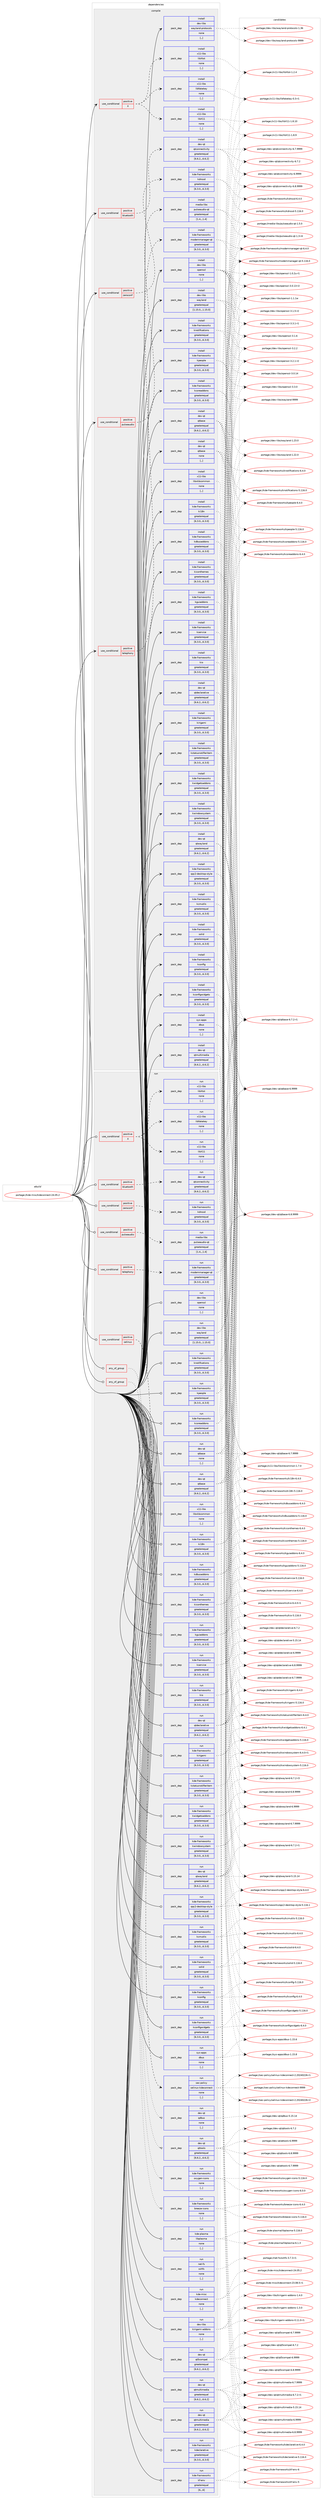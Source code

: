 digraph prolog {

# *************
# Graph options
# *************

newrank=true;
concentrate=true;
compound=true;
graph [rankdir=LR,fontname=Helvetica,fontsize=10,ranksep=1.5];#, ranksep=2.5, nodesep=0.2];
edge  [arrowhead=vee];
node  [fontname=Helvetica,fontsize=10];

# **********
# The ebuild
# **********

subgraph cluster_leftcol {
color=gray;
label=<<i>ebuild</i>>;
id [label="portage://kde-misc/kdeconnect-24.05.2", color=red, width=4, href="../kde-misc/kdeconnect-24.05.2.svg"];
}

# ****************
# The dependencies
# ****************

subgraph cluster_midcol {
color=gray;
label=<<i>dependencies</i>>;
subgraph cluster_compile {
fillcolor="#eeeeee";
style=filled;
label=<<i>compile</i>>;
subgraph cond68460 {
dependency267151 [label=<<TABLE BORDER="0" CELLBORDER="1" CELLSPACING="0" CELLPADDING="4"><TR><TD ROWSPAN="3" CELLPADDING="10">use_conditional</TD></TR><TR><TD>positive</TD></TR><TR><TD>X</TD></TR></TABLE>>, shape=none, color=red];
subgraph pack196645 {
dependency267152 [label=<<TABLE BORDER="0" CELLBORDER="1" CELLSPACING="0" CELLPADDING="4" WIDTH="220"><TR><TD ROWSPAN="6" CELLPADDING="30">pack_dep</TD></TR><TR><TD WIDTH="110">install</TD></TR><TR><TD>x11-libs</TD></TR><TR><TD>libfakekey</TD></TR><TR><TD>none</TD></TR><TR><TD>[,,]</TD></TR></TABLE>>, shape=none, color=blue];
}
dependency267151:e -> dependency267152:w [weight=20,style="dashed",arrowhead="vee"];
subgraph pack196646 {
dependency267153 [label=<<TABLE BORDER="0" CELLBORDER="1" CELLSPACING="0" CELLPADDING="4" WIDTH="220"><TR><TD ROWSPAN="6" CELLPADDING="30">pack_dep</TD></TR><TR><TD WIDTH="110">install</TD></TR><TR><TD>x11-libs</TD></TR><TR><TD>libX11</TD></TR><TR><TD>none</TD></TR><TR><TD>[,,]</TD></TR></TABLE>>, shape=none, color=blue];
}
dependency267151:e -> dependency267153:w [weight=20,style="dashed",arrowhead="vee"];
subgraph pack196647 {
dependency267154 [label=<<TABLE BORDER="0" CELLBORDER="1" CELLSPACING="0" CELLPADDING="4" WIDTH="220"><TR><TD ROWSPAN="6" CELLPADDING="30">pack_dep</TD></TR><TR><TD WIDTH="110">install</TD></TR><TR><TD>x11-libs</TD></TR><TR><TD>libXtst</TD></TR><TR><TD>none</TD></TR><TR><TD>[,,]</TD></TR></TABLE>>, shape=none, color=blue];
}
dependency267151:e -> dependency267154:w [weight=20,style="dashed",arrowhead="vee"];
}
id:e -> dependency267151:w [weight=20,style="solid",arrowhead="vee"];
subgraph cond68461 {
dependency267155 [label=<<TABLE BORDER="0" CELLBORDER="1" CELLSPACING="0" CELLPADDING="4"><TR><TD ROWSPAN="3" CELLPADDING="10">use_conditional</TD></TR><TR><TD>positive</TD></TR><TR><TD>bluetooth</TD></TR></TABLE>>, shape=none, color=red];
subgraph pack196648 {
dependency267156 [label=<<TABLE BORDER="0" CELLBORDER="1" CELLSPACING="0" CELLPADDING="4" WIDTH="220"><TR><TD ROWSPAN="6" CELLPADDING="30">pack_dep</TD></TR><TR><TD WIDTH="110">install</TD></TR><TR><TD>dev-qt</TD></TR><TR><TD>qtconnectivity</TD></TR><TR><TD>greaterequal</TD></TR><TR><TD>[6.6.2,,,6.6.2]</TD></TR></TABLE>>, shape=none, color=blue];
}
dependency267155:e -> dependency267156:w [weight=20,style="dashed",arrowhead="vee"];
}
id:e -> dependency267155:w [weight=20,style="solid",arrowhead="vee"];
subgraph cond68462 {
dependency267157 [label=<<TABLE BORDER="0" CELLBORDER="1" CELLSPACING="0" CELLPADDING="4"><TR><TD ROWSPAN="3" CELLPADDING="10">use_conditional</TD></TR><TR><TD>positive</TD></TR><TR><TD>pulseaudio</TD></TR></TABLE>>, shape=none, color=red];
subgraph pack196649 {
dependency267158 [label=<<TABLE BORDER="0" CELLBORDER="1" CELLSPACING="0" CELLPADDING="4" WIDTH="220"><TR><TD ROWSPAN="6" CELLPADDING="30">pack_dep</TD></TR><TR><TD WIDTH="110">install</TD></TR><TR><TD>media-libs</TD></TR><TR><TD>pulseaudio-qt</TD></TR><TR><TD>greaterequal</TD></TR><TR><TD>[1.4,,,1.4]</TD></TR></TABLE>>, shape=none, color=blue];
}
dependency267157:e -> dependency267158:w [weight=20,style="dashed",arrowhead="vee"];
}
id:e -> dependency267157:w [weight=20,style="solid",arrowhead="vee"];
subgraph cond68463 {
dependency267159 [label=<<TABLE BORDER="0" CELLBORDER="1" CELLSPACING="0" CELLPADDING="4"><TR><TD ROWSPAN="3" CELLPADDING="10">use_conditional</TD></TR><TR><TD>positive</TD></TR><TR><TD>telephony</TD></TR></TABLE>>, shape=none, color=red];
subgraph pack196650 {
dependency267160 [label=<<TABLE BORDER="0" CELLBORDER="1" CELLSPACING="0" CELLPADDING="4" WIDTH="220"><TR><TD ROWSPAN="6" CELLPADDING="30">pack_dep</TD></TR><TR><TD WIDTH="110">install</TD></TR><TR><TD>kde-frameworks</TD></TR><TR><TD>modemmanager-qt</TD></TR><TR><TD>greaterequal</TD></TR><TR><TD>[6.3.0,,,6.3.0]</TD></TR></TABLE>>, shape=none, color=blue];
}
dependency267159:e -> dependency267160:w [weight=20,style="dashed",arrowhead="vee"];
}
id:e -> dependency267159:w [weight=20,style="solid",arrowhead="vee"];
subgraph cond68464 {
dependency267161 [label=<<TABLE BORDER="0" CELLBORDER="1" CELLSPACING="0" CELLPADDING="4"><TR><TD ROWSPAN="3" CELLPADDING="10">use_conditional</TD></TR><TR><TD>positive</TD></TR><TR><TD>zeroconf</TD></TR></TABLE>>, shape=none, color=red];
subgraph pack196651 {
dependency267162 [label=<<TABLE BORDER="0" CELLBORDER="1" CELLSPACING="0" CELLPADDING="4" WIDTH="220"><TR><TD ROWSPAN="6" CELLPADDING="30">pack_dep</TD></TR><TR><TD WIDTH="110">install</TD></TR><TR><TD>kde-frameworks</TD></TR><TR><TD>kdnssd</TD></TR><TR><TD>greaterequal</TD></TR><TR><TD>[6.3.0,,,6.3.0]</TD></TR></TABLE>>, shape=none, color=blue];
}
dependency267161:e -> dependency267162:w [weight=20,style="dashed",arrowhead="vee"];
}
id:e -> dependency267161:w [weight=20,style="solid",arrowhead="vee"];
subgraph pack196652 {
dependency267163 [label=<<TABLE BORDER="0" CELLBORDER="1" CELLSPACING="0" CELLPADDING="4" WIDTH="220"><TR><TD ROWSPAN="6" CELLPADDING="30">pack_dep</TD></TR><TR><TD WIDTH="110">install</TD></TR><TR><TD>dev-libs</TD></TR><TR><TD>openssl</TD></TR><TR><TD>none</TD></TR><TR><TD>[,,]</TD></TR></TABLE>>, shape=none, color=blue];
}
id:e -> dependency267163:w [weight=20,style="solid",arrowhead="vee"];
subgraph pack196653 {
dependency267164 [label=<<TABLE BORDER="0" CELLBORDER="1" CELLSPACING="0" CELLPADDING="4" WIDTH="220"><TR><TD ROWSPAN="6" CELLPADDING="30">pack_dep</TD></TR><TR><TD WIDTH="110">install</TD></TR><TR><TD>dev-libs</TD></TR><TR><TD>wayland</TD></TR><TR><TD>greaterequal</TD></TR><TR><TD>[1.15.0,,,1.15.0]</TD></TR></TABLE>>, shape=none, color=blue];
}
id:e -> dependency267164:w [weight=20,style="solid",arrowhead="vee"];
subgraph pack196654 {
dependency267165 [label=<<TABLE BORDER="0" CELLBORDER="1" CELLSPACING="0" CELLPADDING="4" WIDTH="220"><TR><TD ROWSPAN="6" CELLPADDING="30">pack_dep</TD></TR><TR><TD WIDTH="110">install</TD></TR><TR><TD>dev-libs</TD></TR><TR><TD>wayland-protocols</TD></TR><TR><TD>none</TD></TR><TR><TD>[,,]</TD></TR></TABLE>>, shape=none, color=blue];
}
id:e -> dependency267165:w [weight=20,style="solid",arrowhead="vee"];
subgraph pack196655 {
dependency267166 [label=<<TABLE BORDER="0" CELLBORDER="1" CELLSPACING="0" CELLPADDING="4" WIDTH="220"><TR><TD ROWSPAN="6" CELLPADDING="30">pack_dep</TD></TR><TR><TD WIDTH="110">install</TD></TR><TR><TD>dev-qt</TD></TR><TR><TD>qtbase</TD></TR><TR><TD>greaterequal</TD></TR><TR><TD>[6.6.2,,,6.6.2]</TD></TR></TABLE>>, shape=none, color=blue];
}
id:e -> dependency267166:w [weight=20,style="solid",arrowhead="vee"];
subgraph pack196656 {
dependency267167 [label=<<TABLE BORDER="0" CELLBORDER="1" CELLSPACING="0" CELLPADDING="4" WIDTH="220"><TR><TD ROWSPAN="6" CELLPADDING="30">pack_dep</TD></TR><TR><TD WIDTH="110">install</TD></TR><TR><TD>dev-qt</TD></TR><TR><TD>qtbase</TD></TR><TR><TD>none</TD></TR><TR><TD>[,,]</TD></TR></TABLE>>, shape=none, color=blue];
}
id:e -> dependency267167:w [weight=20,style="solid",arrowhead="vee"];
subgraph pack196657 {
dependency267168 [label=<<TABLE BORDER="0" CELLBORDER="1" CELLSPACING="0" CELLPADDING="4" WIDTH="220"><TR><TD ROWSPAN="6" CELLPADDING="30">pack_dep</TD></TR><TR><TD WIDTH="110">install</TD></TR><TR><TD>dev-qt</TD></TR><TR><TD>qtdeclarative</TD></TR><TR><TD>greaterequal</TD></TR><TR><TD>[6.6.2,,,6.6.2]</TD></TR></TABLE>>, shape=none, color=blue];
}
id:e -> dependency267168:w [weight=20,style="solid",arrowhead="vee"];
subgraph pack196658 {
dependency267169 [label=<<TABLE BORDER="0" CELLBORDER="1" CELLSPACING="0" CELLPADDING="4" WIDTH="220"><TR><TD ROWSPAN="6" CELLPADDING="30">pack_dep</TD></TR><TR><TD WIDTH="110">install</TD></TR><TR><TD>dev-qt</TD></TR><TR><TD>qtmultimedia</TD></TR><TR><TD>greaterequal</TD></TR><TR><TD>[6.6.2,,,6.6.2]</TD></TR></TABLE>>, shape=none, color=blue];
}
id:e -> dependency267169:w [weight=20,style="solid",arrowhead="vee"];
subgraph pack196659 {
dependency267170 [label=<<TABLE BORDER="0" CELLBORDER="1" CELLSPACING="0" CELLPADDING="4" WIDTH="220"><TR><TD ROWSPAN="6" CELLPADDING="30">pack_dep</TD></TR><TR><TD WIDTH="110">install</TD></TR><TR><TD>dev-qt</TD></TR><TR><TD>qtwayland</TD></TR><TR><TD>greaterequal</TD></TR><TR><TD>[6.6.2,,,6.6.2]</TD></TR></TABLE>>, shape=none, color=blue];
}
id:e -> dependency267170:w [weight=20,style="solid",arrowhead="vee"];
subgraph pack196660 {
dependency267171 [label=<<TABLE BORDER="0" CELLBORDER="1" CELLSPACING="0" CELLPADDING="4" WIDTH="220"><TR><TD ROWSPAN="6" CELLPADDING="30">pack_dep</TD></TR><TR><TD WIDTH="110">install</TD></TR><TR><TD>kde-frameworks</TD></TR><TR><TD>kcmutils</TD></TR><TR><TD>greaterequal</TD></TR><TR><TD>[6.3.0,,,6.3.0]</TD></TR></TABLE>>, shape=none, color=blue];
}
id:e -> dependency267171:w [weight=20,style="solid",arrowhead="vee"];
subgraph pack196661 {
dependency267172 [label=<<TABLE BORDER="0" CELLBORDER="1" CELLSPACING="0" CELLPADDING="4" WIDTH="220"><TR><TD ROWSPAN="6" CELLPADDING="30">pack_dep</TD></TR><TR><TD WIDTH="110">install</TD></TR><TR><TD>kde-frameworks</TD></TR><TR><TD>kconfig</TD></TR><TR><TD>greaterequal</TD></TR><TR><TD>[6.3.0,,,6.3.0]</TD></TR></TABLE>>, shape=none, color=blue];
}
id:e -> dependency267172:w [weight=20,style="solid",arrowhead="vee"];
subgraph pack196662 {
dependency267173 [label=<<TABLE BORDER="0" CELLBORDER="1" CELLSPACING="0" CELLPADDING="4" WIDTH="220"><TR><TD ROWSPAN="6" CELLPADDING="30">pack_dep</TD></TR><TR><TD WIDTH="110">install</TD></TR><TR><TD>kde-frameworks</TD></TR><TR><TD>kconfigwidgets</TD></TR><TR><TD>greaterequal</TD></TR><TR><TD>[6.3.0,,,6.3.0]</TD></TR></TABLE>>, shape=none, color=blue];
}
id:e -> dependency267173:w [weight=20,style="solid",arrowhead="vee"];
subgraph pack196663 {
dependency267174 [label=<<TABLE BORDER="0" CELLBORDER="1" CELLSPACING="0" CELLPADDING="4" WIDTH="220"><TR><TD ROWSPAN="6" CELLPADDING="30">pack_dep</TD></TR><TR><TD WIDTH="110">install</TD></TR><TR><TD>kde-frameworks</TD></TR><TR><TD>kcoreaddons</TD></TR><TR><TD>greaterequal</TD></TR><TR><TD>[6.3.0,,,6.3.0]</TD></TR></TABLE>>, shape=none, color=blue];
}
id:e -> dependency267174:w [weight=20,style="solid",arrowhead="vee"];
subgraph pack196664 {
dependency267175 [label=<<TABLE BORDER="0" CELLBORDER="1" CELLSPACING="0" CELLPADDING="4" WIDTH="220"><TR><TD ROWSPAN="6" CELLPADDING="30">pack_dep</TD></TR><TR><TD WIDTH="110">install</TD></TR><TR><TD>kde-frameworks</TD></TR><TR><TD>kdbusaddons</TD></TR><TR><TD>greaterequal</TD></TR><TR><TD>[6.3.0,,,6.3.0]</TD></TR></TABLE>>, shape=none, color=blue];
}
id:e -> dependency267175:w [weight=20,style="solid",arrowhead="vee"];
subgraph pack196665 {
dependency267176 [label=<<TABLE BORDER="0" CELLBORDER="1" CELLSPACING="0" CELLPADDING="4" WIDTH="220"><TR><TD ROWSPAN="6" CELLPADDING="30">pack_dep</TD></TR><TR><TD WIDTH="110">install</TD></TR><TR><TD>kde-frameworks</TD></TR><TR><TD>kguiaddons</TD></TR><TR><TD>greaterequal</TD></TR><TR><TD>[6.3.0,,,6.3.0]</TD></TR></TABLE>>, shape=none, color=blue];
}
id:e -> dependency267176:w [weight=20,style="solid",arrowhead="vee"];
subgraph pack196666 {
dependency267177 [label=<<TABLE BORDER="0" CELLBORDER="1" CELLSPACING="0" CELLPADDING="4" WIDTH="220"><TR><TD ROWSPAN="6" CELLPADDING="30">pack_dep</TD></TR><TR><TD WIDTH="110">install</TD></TR><TR><TD>kde-frameworks</TD></TR><TR><TD>ki18n</TD></TR><TR><TD>greaterequal</TD></TR><TR><TD>[6.3.0,,,6.3.0]</TD></TR></TABLE>>, shape=none, color=blue];
}
id:e -> dependency267177:w [weight=20,style="solid",arrowhead="vee"];
subgraph pack196667 {
dependency267178 [label=<<TABLE BORDER="0" CELLBORDER="1" CELLSPACING="0" CELLPADDING="4" WIDTH="220"><TR><TD ROWSPAN="6" CELLPADDING="30">pack_dep</TD></TR><TR><TD WIDTH="110">install</TD></TR><TR><TD>kde-frameworks</TD></TR><TR><TD>kiconthemes</TD></TR><TR><TD>greaterequal</TD></TR><TR><TD>[6.3.0,,,6.3.0]</TD></TR></TABLE>>, shape=none, color=blue];
}
id:e -> dependency267178:w [weight=20,style="solid",arrowhead="vee"];
subgraph pack196668 {
dependency267179 [label=<<TABLE BORDER="0" CELLBORDER="1" CELLSPACING="0" CELLPADDING="4" WIDTH="220"><TR><TD ROWSPAN="6" CELLPADDING="30">pack_dep</TD></TR><TR><TD WIDTH="110">install</TD></TR><TR><TD>kde-frameworks</TD></TR><TR><TD>kio</TD></TR><TR><TD>greaterequal</TD></TR><TR><TD>[6.3.0,,,6.3.0]</TD></TR></TABLE>>, shape=none, color=blue];
}
id:e -> dependency267179:w [weight=20,style="solid",arrowhead="vee"];
subgraph pack196669 {
dependency267180 [label=<<TABLE BORDER="0" CELLBORDER="1" CELLSPACING="0" CELLPADDING="4" WIDTH="220"><TR><TD ROWSPAN="6" CELLPADDING="30">pack_dep</TD></TR><TR><TD WIDTH="110">install</TD></TR><TR><TD>kde-frameworks</TD></TR><TR><TD>kirigami</TD></TR><TR><TD>greaterequal</TD></TR><TR><TD>[6.3.0,,,6.3.0]</TD></TR></TABLE>>, shape=none, color=blue];
}
id:e -> dependency267180:w [weight=20,style="solid",arrowhead="vee"];
subgraph pack196670 {
dependency267181 [label=<<TABLE BORDER="0" CELLBORDER="1" CELLSPACING="0" CELLPADDING="4" WIDTH="220"><TR><TD ROWSPAN="6" CELLPADDING="30">pack_dep</TD></TR><TR><TD WIDTH="110">install</TD></TR><TR><TD>kde-frameworks</TD></TR><TR><TD>knotifications</TD></TR><TR><TD>greaterequal</TD></TR><TR><TD>[6.3.0,,,6.3.0]</TD></TR></TABLE>>, shape=none, color=blue];
}
id:e -> dependency267181:w [weight=20,style="solid",arrowhead="vee"];
subgraph pack196671 {
dependency267182 [label=<<TABLE BORDER="0" CELLBORDER="1" CELLSPACING="0" CELLPADDING="4" WIDTH="220"><TR><TD ROWSPAN="6" CELLPADDING="30">pack_dep</TD></TR><TR><TD WIDTH="110">install</TD></TR><TR><TD>kde-frameworks</TD></TR><TR><TD>kpeople</TD></TR><TR><TD>greaterequal</TD></TR><TR><TD>[6.3.0,,,6.3.0]</TD></TR></TABLE>>, shape=none, color=blue];
}
id:e -> dependency267182:w [weight=20,style="solid",arrowhead="vee"];
subgraph pack196672 {
dependency267183 [label=<<TABLE BORDER="0" CELLBORDER="1" CELLSPACING="0" CELLPADDING="4" WIDTH="220"><TR><TD ROWSPAN="6" CELLPADDING="30">pack_dep</TD></TR><TR><TD WIDTH="110">install</TD></TR><TR><TD>kde-frameworks</TD></TR><TR><TD>kservice</TD></TR><TR><TD>greaterequal</TD></TR><TR><TD>[6.3.0,,,6.3.0]</TD></TR></TABLE>>, shape=none, color=blue];
}
id:e -> dependency267183:w [weight=20,style="solid",arrowhead="vee"];
subgraph pack196673 {
dependency267184 [label=<<TABLE BORDER="0" CELLBORDER="1" CELLSPACING="0" CELLPADDING="4" WIDTH="220"><TR><TD ROWSPAN="6" CELLPADDING="30">pack_dep</TD></TR><TR><TD WIDTH="110">install</TD></TR><TR><TD>kde-frameworks</TD></TR><TR><TD>kstatusnotifieritem</TD></TR><TR><TD>greaterequal</TD></TR><TR><TD>[6.3.0,,,6.3.0]</TD></TR></TABLE>>, shape=none, color=blue];
}
id:e -> dependency267184:w [weight=20,style="solid",arrowhead="vee"];
subgraph pack196674 {
dependency267185 [label=<<TABLE BORDER="0" CELLBORDER="1" CELLSPACING="0" CELLPADDING="4" WIDTH="220"><TR><TD ROWSPAN="6" CELLPADDING="30">pack_dep</TD></TR><TR><TD WIDTH="110">install</TD></TR><TR><TD>kde-frameworks</TD></TR><TR><TD>kwidgetsaddons</TD></TR><TR><TD>greaterequal</TD></TR><TR><TD>[6.3.0,,,6.3.0]</TD></TR></TABLE>>, shape=none, color=blue];
}
id:e -> dependency267185:w [weight=20,style="solid",arrowhead="vee"];
subgraph pack196675 {
dependency267186 [label=<<TABLE BORDER="0" CELLBORDER="1" CELLSPACING="0" CELLPADDING="4" WIDTH="220"><TR><TD ROWSPAN="6" CELLPADDING="30">pack_dep</TD></TR><TR><TD WIDTH="110">install</TD></TR><TR><TD>kde-frameworks</TD></TR><TR><TD>kwindowsystem</TD></TR><TR><TD>greaterequal</TD></TR><TR><TD>[6.3.0,,,6.3.0]</TD></TR></TABLE>>, shape=none, color=blue];
}
id:e -> dependency267186:w [weight=20,style="solid",arrowhead="vee"];
subgraph pack196676 {
dependency267187 [label=<<TABLE BORDER="0" CELLBORDER="1" CELLSPACING="0" CELLPADDING="4" WIDTH="220"><TR><TD ROWSPAN="6" CELLPADDING="30">pack_dep</TD></TR><TR><TD WIDTH="110">install</TD></TR><TR><TD>kde-frameworks</TD></TR><TR><TD>qqc2-desktop-style</TD></TR><TR><TD>greaterequal</TD></TR><TR><TD>[6.3.0,,,6.3.0]</TD></TR></TABLE>>, shape=none, color=blue];
}
id:e -> dependency267187:w [weight=20,style="solid",arrowhead="vee"];
subgraph pack196677 {
dependency267188 [label=<<TABLE BORDER="0" CELLBORDER="1" CELLSPACING="0" CELLPADDING="4" WIDTH="220"><TR><TD ROWSPAN="6" CELLPADDING="30">pack_dep</TD></TR><TR><TD WIDTH="110">install</TD></TR><TR><TD>kde-frameworks</TD></TR><TR><TD>solid</TD></TR><TR><TD>greaterequal</TD></TR><TR><TD>[6.3.0,,,6.3.0]</TD></TR></TABLE>>, shape=none, color=blue];
}
id:e -> dependency267188:w [weight=20,style="solid",arrowhead="vee"];
subgraph pack196678 {
dependency267189 [label=<<TABLE BORDER="0" CELLBORDER="1" CELLSPACING="0" CELLPADDING="4" WIDTH="220"><TR><TD ROWSPAN="6" CELLPADDING="30">pack_dep</TD></TR><TR><TD WIDTH="110">install</TD></TR><TR><TD>sys-apps</TD></TR><TR><TD>dbus</TD></TR><TR><TD>none</TD></TR><TR><TD>[,,]</TD></TR></TABLE>>, shape=none, color=blue];
}
id:e -> dependency267189:w [weight=20,style="solid",arrowhead="vee"];
subgraph pack196679 {
dependency267190 [label=<<TABLE BORDER="0" CELLBORDER="1" CELLSPACING="0" CELLPADDING="4" WIDTH="220"><TR><TD ROWSPAN="6" CELLPADDING="30">pack_dep</TD></TR><TR><TD WIDTH="110">install</TD></TR><TR><TD>x11-libs</TD></TR><TR><TD>libxkbcommon</TD></TR><TR><TD>none</TD></TR><TR><TD>[,,]</TD></TR></TABLE>>, shape=none, color=blue];
}
id:e -> dependency267190:w [weight=20,style="solid",arrowhead="vee"];
}
subgraph cluster_compileandrun {
fillcolor="#eeeeee";
style=filled;
label=<<i>compile and run</i>>;
}
subgraph cluster_run {
fillcolor="#eeeeee";
style=filled;
label=<<i>run</i>>;
subgraph any1886 {
dependency267191 [label=<<TABLE BORDER="0" CELLBORDER="1" CELLSPACING="0" CELLPADDING="4"><TR><TD CELLPADDING="10">any_of_group</TD></TR></TABLE>>, shape=none, color=red];subgraph pack196680 {
dependency267192 [label=<<TABLE BORDER="0" CELLBORDER="1" CELLSPACING="0" CELLPADDING="4" WIDTH="220"><TR><TD ROWSPAN="6" CELLPADDING="30">pack_dep</TD></TR><TR><TD WIDTH="110">run</TD></TR><TR><TD>dev-qt</TD></TR><TR><TD>qttools</TD></TR><TR><TD>greaterequal</TD></TR><TR><TD>[6.6.2,,,6.6.2]</TD></TR></TABLE>>, shape=none, color=blue];
}
dependency267191:e -> dependency267192:w [weight=20,style="dotted",arrowhead="oinv"];
subgraph pack196681 {
dependency267193 [label=<<TABLE BORDER="0" CELLBORDER="1" CELLSPACING="0" CELLPADDING="4" WIDTH="220"><TR><TD ROWSPAN="6" CELLPADDING="30">pack_dep</TD></TR><TR><TD WIDTH="110">run</TD></TR><TR><TD>dev-qt</TD></TR><TR><TD>qdbus</TD></TR><TR><TD>none</TD></TR><TR><TD>[,,]</TD></TR></TABLE>>, shape=none, color=blue];
}
dependency267191:e -> dependency267193:w [weight=20,style="dotted",arrowhead="oinv"];
}
id:e -> dependency267191:w [weight=20,style="solid",arrowhead="odot"];
subgraph any1887 {
dependency267194 [label=<<TABLE BORDER="0" CELLBORDER="1" CELLSPACING="0" CELLPADDING="4"><TR><TD CELLPADDING="10">any_of_group</TD></TR></TABLE>>, shape=none, color=red];subgraph pack196682 {
dependency267195 [label=<<TABLE BORDER="0" CELLBORDER="1" CELLSPACING="0" CELLPADDING="4" WIDTH="220"><TR><TD ROWSPAN="6" CELLPADDING="30">pack_dep</TD></TR><TR><TD WIDTH="110">run</TD></TR><TR><TD>kde-frameworks</TD></TR><TR><TD>breeze-icons</TD></TR><TR><TD>none</TD></TR><TR><TD>[,,]</TD></TR></TABLE>>, shape=none, color=blue];
}
dependency267194:e -> dependency267195:w [weight=20,style="dotted",arrowhead="oinv"];
subgraph pack196683 {
dependency267196 [label=<<TABLE BORDER="0" CELLBORDER="1" CELLSPACING="0" CELLPADDING="4" WIDTH="220"><TR><TD ROWSPAN="6" CELLPADDING="30">pack_dep</TD></TR><TR><TD WIDTH="110">run</TD></TR><TR><TD>kde-frameworks</TD></TR><TR><TD>oxygen-icons</TD></TR><TR><TD>none</TD></TR><TR><TD>[,,]</TD></TR></TABLE>>, shape=none, color=blue];
}
dependency267194:e -> dependency267196:w [weight=20,style="dotted",arrowhead="oinv"];
}
id:e -> dependency267194:w [weight=20,style="solid",arrowhead="odot"];
subgraph cond68465 {
dependency267197 [label=<<TABLE BORDER="0" CELLBORDER="1" CELLSPACING="0" CELLPADDING="4"><TR><TD ROWSPAN="3" CELLPADDING="10">use_conditional</TD></TR><TR><TD>positive</TD></TR><TR><TD>X</TD></TR></TABLE>>, shape=none, color=red];
subgraph pack196684 {
dependency267198 [label=<<TABLE BORDER="0" CELLBORDER="1" CELLSPACING="0" CELLPADDING="4" WIDTH="220"><TR><TD ROWSPAN="6" CELLPADDING="30">pack_dep</TD></TR><TR><TD WIDTH="110">run</TD></TR><TR><TD>x11-libs</TD></TR><TR><TD>libfakekey</TD></TR><TR><TD>none</TD></TR><TR><TD>[,,]</TD></TR></TABLE>>, shape=none, color=blue];
}
dependency267197:e -> dependency267198:w [weight=20,style="dashed",arrowhead="vee"];
subgraph pack196685 {
dependency267199 [label=<<TABLE BORDER="0" CELLBORDER="1" CELLSPACING="0" CELLPADDING="4" WIDTH="220"><TR><TD ROWSPAN="6" CELLPADDING="30">pack_dep</TD></TR><TR><TD WIDTH="110">run</TD></TR><TR><TD>x11-libs</TD></TR><TR><TD>libX11</TD></TR><TR><TD>none</TD></TR><TR><TD>[,,]</TD></TR></TABLE>>, shape=none, color=blue];
}
dependency267197:e -> dependency267199:w [weight=20,style="dashed",arrowhead="vee"];
subgraph pack196686 {
dependency267200 [label=<<TABLE BORDER="0" CELLBORDER="1" CELLSPACING="0" CELLPADDING="4" WIDTH="220"><TR><TD ROWSPAN="6" CELLPADDING="30">pack_dep</TD></TR><TR><TD WIDTH="110">run</TD></TR><TR><TD>x11-libs</TD></TR><TR><TD>libXtst</TD></TR><TR><TD>none</TD></TR><TR><TD>[,,]</TD></TR></TABLE>>, shape=none, color=blue];
}
dependency267197:e -> dependency267200:w [weight=20,style="dashed",arrowhead="vee"];
}
id:e -> dependency267197:w [weight=20,style="solid",arrowhead="odot"];
subgraph cond68466 {
dependency267201 [label=<<TABLE BORDER="0" CELLBORDER="1" CELLSPACING="0" CELLPADDING="4"><TR><TD ROWSPAN="3" CELLPADDING="10">use_conditional</TD></TR><TR><TD>positive</TD></TR><TR><TD>bluetooth</TD></TR></TABLE>>, shape=none, color=red];
subgraph pack196687 {
dependency267202 [label=<<TABLE BORDER="0" CELLBORDER="1" CELLSPACING="0" CELLPADDING="4" WIDTH="220"><TR><TD ROWSPAN="6" CELLPADDING="30">pack_dep</TD></TR><TR><TD WIDTH="110">run</TD></TR><TR><TD>dev-qt</TD></TR><TR><TD>qtconnectivity</TD></TR><TR><TD>greaterequal</TD></TR><TR><TD>[6.6.2,,,6.6.2]</TD></TR></TABLE>>, shape=none, color=blue];
}
dependency267201:e -> dependency267202:w [weight=20,style="dashed",arrowhead="vee"];
}
id:e -> dependency267201:w [weight=20,style="solid",arrowhead="odot"];
subgraph cond68467 {
dependency267203 [label=<<TABLE BORDER="0" CELLBORDER="1" CELLSPACING="0" CELLPADDING="4"><TR><TD ROWSPAN="3" CELLPADDING="10">use_conditional</TD></TR><TR><TD>positive</TD></TR><TR><TD>pulseaudio</TD></TR></TABLE>>, shape=none, color=red];
subgraph pack196688 {
dependency267204 [label=<<TABLE BORDER="0" CELLBORDER="1" CELLSPACING="0" CELLPADDING="4" WIDTH="220"><TR><TD ROWSPAN="6" CELLPADDING="30">pack_dep</TD></TR><TR><TD WIDTH="110">run</TD></TR><TR><TD>media-libs</TD></TR><TR><TD>pulseaudio-qt</TD></TR><TR><TD>greaterequal</TD></TR><TR><TD>[1.4,,,1.4]</TD></TR></TABLE>>, shape=none, color=blue];
}
dependency267203:e -> dependency267204:w [weight=20,style="dashed",arrowhead="vee"];
}
id:e -> dependency267203:w [weight=20,style="solid",arrowhead="odot"];
subgraph cond68468 {
dependency267205 [label=<<TABLE BORDER="0" CELLBORDER="1" CELLSPACING="0" CELLPADDING="4"><TR><TD ROWSPAN="3" CELLPADDING="10">use_conditional</TD></TR><TR><TD>positive</TD></TR><TR><TD>selinux</TD></TR></TABLE>>, shape=none, color=red];
subgraph pack196689 {
dependency267206 [label=<<TABLE BORDER="0" CELLBORDER="1" CELLSPACING="0" CELLPADDING="4" WIDTH="220"><TR><TD ROWSPAN="6" CELLPADDING="30">pack_dep</TD></TR><TR><TD WIDTH="110">run</TD></TR><TR><TD>sec-policy</TD></TR><TR><TD>selinux-kdeconnect</TD></TR><TR><TD>none</TD></TR><TR><TD>[,,]</TD></TR></TABLE>>, shape=none, color=blue];
}
dependency267205:e -> dependency267206:w [weight=20,style="dashed",arrowhead="vee"];
}
id:e -> dependency267205:w [weight=20,style="solid",arrowhead="odot"];
subgraph cond68469 {
dependency267207 [label=<<TABLE BORDER="0" CELLBORDER="1" CELLSPACING="0" CELLPADDING="4"><TR><TD ROWSPAN="3" CELLPADDING="10">use_conditional</TD></TR><TR><TD>positive</TD></TR><TR><TD>telephony</TD></TR></TABLE>>, shape=none, color=red];
subgraph pack196690 {
dependency267208 [label=<<TABLE BORDER="0" CELLBORDER="1" CELLSPACING="0" CELLPADDING="4" WIDTH="220"><TR><TD ROWSPAN="6" CELLPADDING="30">pack_dep</TD></TR><TR><TD WIDTH="110">run</TD></TR><TR><TD>kde-frameworks</TD></TR><TR><TD>modemmanager-qt</TD></TR><TR><TD>greaterequal</TD></TR><TR><TD>[6.3.0,,,6.3.0]</TD></TR></TABLE>>, shape=none, color=blue];
}
dependency267207:e -> dependency267208:w [weight=20,style="dashed",arrowhead="vee"];
}
id:e -> dependency267207:w [weight=20,style="solid",arrowhead="odot"];
subgraph cond68470 {
dependency267209 [label=<<TABLE BORDER="0" CELLBORDER="1" CELLSPACING="0" CELLPADDING="4"><TR><TD ROWSPAN="3" CELLPADDING="10">use_conditional</TD></TR><TR><TD>positive</TD></TR><TR><TD>zeroconf</TD></TR></TABLE>>, shape=none, color=red];
subgraph pack196691 {
dependency267210 [label=<<TABLE BORDER="0" CELLBORDER="1" CELLSPACING="0" CELLPADDING="4" WIDTH="220"><TR><TD ROWSPAN="6" CELLPADDING="30">pack_dep</TD></TR><TR><TD WIDTH="110">run</TD></TR><TR><TD>kde-frameworks</TD></TR><TR><TD>kdnssd</TD></TR><TR><TD>greaterequal</TD></TR><TR><TD>[6.3.0,,,6.3.0]</TD></TR></TABLE>>, shape=none, color=blue];
}
dependency267209:e -> dependency267210:w [weight=20,style="dashed",arrowhead="vee"];
}
id:e -> dependency267209:w [weight=20,style="solid",arrowhead="odot"];
subgraph pack196692 {
dependency267211 [label=<<TABLE BORDER="0" CELLBORDER="1" CELLSPACING="0" CELLPADDING="4" WIDTH="220"><TR><TD ROWSPAN="6" CELLPADDING="30">pack_dep</TD></TR><TR><TD WIDTH="110">run</TD></TR><TR><TD>dev-libs</TD></TR><TR><TD>kirigami-addons</TD></TR><TR><TD>none</TD></TR><TR><TD>[,,]</TD></TR></TABLE>>, shape=none, color=blue];
}
id:e -> dependency267211:w [weight=20,style="solid",arrowhead="odot"];
subgraph pack196693 {
dependency267212 [label=<<TABLE BORDER="0" CELLBORDER="1" CELLSPACING="0" CELLPADDING="4" WIDTH="220"><TR><TD ROWSPAN="6" CELLPADDING="30">pack_dep</TD></TR><TR><TD WIDTH="110">run</TD></TR><TR><TD>dev-libs</TD></TR><TR><TD>openssl</TD></TR><TR><TD>none</TD></TR><TR><TD>[,,]</TD></TR></TABLE>>, shape=none, color=blue];
}
id:e -> dependency267212:w [weight=20,style="solid",arrowhead="odot"];
subgraph pack196694 {
dependency267213 [label=<<TABLE BORDER="0" CELLBORDER="1" CELLSPACING="0" CELLPADDING="4" WIDTH="220"><TR><TD ROWSPAN="6" CELLPADDING="30">pack_dep</TD></TR><TR><TD WIDTH="110">run</TD></TR><TR><TD>dev-libs</TD></TR><TR><TD>wayland</TD></TR><TR><TD>greaterequal</TD></TR><TR><TD>[1.15.0,,,1.15.0]</TD></TR></TABLE>>, shape=none, color=blue];
}
id:e -> dependency267213:w [weight=20,style="solid",arrowhead="odot"];
subgraph pack196695 {
dependency267214 [label=<<TABLE BORDER="0" CELLBORDER="1" CELLSPACING="0" CELLPADDING="4" WIDTH="220"><TR><TD ROWSPAN="6" CELLPADDING="30">pack_dep</TD></TR><TR><TD WIDTH="110">run</TD></TR><TR><TD>dev-qt</TD></TR><TR><TD>qt5compat</TD></TR><TR><TD>greaterequal</TD></TR><TR><TD>[6.6.2,,,6.6.2]</TD></TR></TABLE>>, shape=none, color=blue];
}
id:e -> dependency267214:w [weight=20,style="solid",arrowhead="odot"];
subgraph pack196696 {
dependency267215 [label=<<TABLE BORDER="0" CELLBORDER="1" CELLSPACING="0" CELLPADDING="4" WIDTH="220"><TR><TD ROWSPAN="6" CELLPADDING="30">pack_dep</TD></TR><TR><TD WIDTH="110">run</TD></TR><TR><TD>dev-qt</TD></TR><TR><TD>qtbase</TD></TR><TR><TD>greaterequal</TD></TR><TR><TD>[6.6.2,,,6.6.2]</TD></TR></TABLE>>, shape=none, color=blue];
}
id:e -> dependency267215:w [weight=20,style="solid",arrowhead="odot"];
subgraph pack196697 {
dependency267216 [label=<<TABLE BORDER="0" CELLBORDER="1" CELLSPACING="0" CELLPADDING="4" WIDTH="220"><TR><TD ROWSPAN="6" CELLPADDING="30">pack_dep</TD></TR><TR><TD WIDTH="110">run</TD></TR><TR><TD>dev-qt</TD></TR><TR><TD>qtbase</TD></TR><TR><TD>none</TD></TR><TR><TD>[,,]</TD></TR></TABLE>>, shape=none, color=blue];
}
id:e -> dependency267216:w [weight=20,style="solid",arrowhead="odot"];
subgraph pack196698 {
dependency267217 [label=<<TABLE BORDER="0" CELLBORDER="1" CELLSPACING="0" CELLPADDING="4" WIDTH="220"><TR><TD ROWSPAN="6" CELLPADDING="30">pack_dep</TD></TR><TR><TD WIDTH="110">run</TD></TR><TR><TD>dev-qt</TD></TR><TR><TD>qtdeclarative</TD></TR><TR><TD>greaterequal</TD></TR><TR><TD>[6.6.2,,,6.6.2]</TD></TR></TABLE>>, shape=none, color=blue];
}
id:e -> dependency267217:w [weight=20,style="solid",arrowhead="odot"];
subgraph pack196699 {
dependency267218 [label=<<TABLE BORDER="0" CELLBORDER="1" CELLSPACING="0" CELLPADDING="4" WIDTH="220"><TR><TD ROWSPAN="6" CELLPADDING="30">pack_dep</TD></TR><TR><TD WIDTH="110">run</TD></TR><TR><TD>dev-qt</TD></TR><TR><TD>qtmultimedia</TD></TR><TR><TD>greaterequal</TD></TR><TR><TD>[6.6.2,,,6.6.2]</TD></TR></TABLE>>, shape=none, color=blue];
}
id:e -> dependency267218:w [weight=20,style="solid",arrowhead="odot"];
subgraph pack196700 {
dependency267219 [label=<<TABLE BORDER="0" CELLBORDER="1" CELLSPACING="0" CELLPADDING="4" WIDTH="220"><TR><TD ROWSPAN="6" CELLPADDING="30">pack_dep</TD></TR><TR><TD WIDTH="110">run</TD></TR><TR><TD>dev-qt</TD></TR><TR><TD>qtmultimedia</TD></TR><TR><TD>greaterequal</TD></TR><TR><TD>[6.6.2,,,6.6.2]</TD></TR></TABLE>>, shape=none, color=blue];
}
id:e -> dependency267219:w [weight=20,style="solid",arrowhead="odot"];
subgraph pack196701 {
dependency267220 [label=<<TABLE BORDER="0" CELLBORDER="1" CELLSPACING="0" CELLPADDING="4" WIDTH="220"><TR><TD ROWSPAN="6" CELLPADDING="30">pack_dep</TD></TR><TR><TD WIDTH="110">run</TD></TR><TR><TD>dev-qt</TD></TR><TR><TD>qtwayland</TD></TR><TR><TD>greaterequal</TD></TR><TR><TD>[6.6.2,,,6.6.2]</TD></TR></TABLE>>, shape=none, color=blue];
}
id:e -> dependency267220:w [weight=20,style="solid",arrowhead="odot"];
subgraph pack196702 {
dependency267221 [label=<<TABLE BORDER="0" CELLBORDER="1" CELLSPACING="0" CELLPADDING="4" WIDTH="220"><TR><TD ROWSPAN="6" CELLPADDING="30">pack_dep</TD></TR><TR><TD WIDTH="110">run</TD></TR><TR><TD>kde-frameworks</TD></TR><TR><TD>kcmutils</TD></TR><TR><TD>greaterequal</TD></TR><TR><TD>[6.3.0,,,6.3.0]</TD></TR></TABLE>>, shape=none, color=blue];
}
id:e -> dependency267221:w [weight=20,style="solid",arrowhead="odot"];
subgraph pack196703 {
dependency267222 [label=<<TABLE BORDER="0" CELLBORDER="1" CELLSPACING="0" CELLPADDING="4" WIDTH="220"><TR><TD ROWSPAN="6" CELLPADDING="30">pack_dep</TD></TR><TR><TD WIDTH="110">run</TD></TR><TR><TD>kde-frameworks</TD></TR><TR><TD>kconfig</TD></TR><TR><TD>greaterequal</TD></TR><TR><TD>[6.3.0,,,6.3.0]</TD></TR></TABLE>>, shape=none, color=blue];
}
id:e -> dependency267222:w [weight=20,style="solid",arrowhead="odot"];
subgraph pack196704 {
dependency267223 [label=<<TABLE BORDER="0" CELLBORDER="1" CELLSPACING="0" CELLPADDING="4" WIDTH="220"><TR><TD ROWSPAN="6" CELLPADDING="30">pack_dep</TD></TR><TR><TD WIDTH="110">run</TD></TR><TR><TD>kde-frameworks</TD></TR><TR><TD>kconfigwidgets</TD></TR><TR><TD>greaterequal</TD></TR><TR><TD>[6.3.0,,,6.3.0]</TD></TR></TABLE>>, shape=none, color=blue];
}
id:e -> dependency267223:w [weight=20,style="solid",arrowhead="odot"];
subgraph pack196705 {
dependency267224 [label=<<TABLE BORDER="0" CELLBORDER="1" CELLSPACING="0" CELLPADDING="4" WIDTH="220"><TR><TD ROWSPAN="6" CELLPADDING="30">pack_dep</TD></TR><TR><TD WIDTH="110">run</TD></TR><TR><TD>kde-frameworks</TD></TR><TR><TD>kcoreaddons</TD></TR><TR><TD>greaterequal</TD></TR><TR><TD>[6.3.0,,,6.3.0]</TD></TR></TABLE>>, shape=none, color=blue];
}
id:e -> dependency267224:w [weight=20,style="solid",arrowhead="odot"];
subgraph pack196706 {
dependency267225 [label=<<TABLE BORDER="0" CELLBORDER="1" CELLSPACING="0" CELLPADDING="4" WIDTH="220"><TR><TD ROWSPAN="6" CELLPADDING="30">pack_dep</TD></TR><TR><TD WIDTH="110">run</TD></TR><TR><TD>kde-frameworks</TD></TR><TR><TD>kdbusaddons</TD></TR><TR><TD>greaterequal</TD></TR><TR><TD>[6.3.0,,,6.3.0]</TD></TR></TABLE>>, shape=none, color=blue];
}
id:e -> dependency267225:w [weight=20,style="solid",arrowhead="odot"];
subgraph pack196707 {
dependency267226 [label=<<TABLE BORDER="0" CELLBORDER="1" CELLSPACING="0" CELLPADDING="4" WIDTH="220"><TR><TD ROWSPAN="6" CELLPADDING="30">pack_dep</TD></TR><TR><TD WIDTH="110">run</TD></TR><TR><TD>kde-frameworks</TD></TR><TR><TD>kdeclarative</TD></TR><TR><TD>greaterequal</TD></TR><TR><TD>[6.3.0,,,6.3.0]</TD></TR></TABLE>>, shape=none, color=blue];
}
id:e -> dependency267226:w [weight=20,style="solid",arrowhead="odot"];
subgraph pack196708 {
dependency267227 [label=<<TABLE BORDER="0" CELLBORDER="1" CELLSPACING="0" CELLPADDING="4" WIDTH="220"><TR><TD ROWSPAN="6" CELLPADDING="30">pack_dep</TD></TR><TR><TD WIDTH="110">run</TD></TR><TR><TD>kde-frameworks</TD></TR><TR><TD>kf-env</TD></TR><TR><TD>greaterequal</TD></TR><TR><TD>[6,,,6]</TD></TR></TABLE>>, shape=none, color=blue];
}
id:e -> dependency267227:w [weight=20,style="solid",arrowhead="odot"];
subgraph pack196709 {
dependency267228 [label=<<TABLE BORDER="0" CELLBORDER="1" CELLSPACING="0" CELLPADDING="4" WIDTH="220"><TR><TD ROWSPAN="6" CELLPADDING="30">pack_dep</TD></TR><TR><TD WIDTH="110">run</TD></TR><TR><TD>kde-frameworks</TD></TR><TR><TD>kguiaddons</TD></TR><TR><TD>greaterequal</TD></TR><TR><TD>[6.3.0,,,6.3.0]</TD></TR></TABLE>>, shape=none, color=blue];
}
id:e -> dependency267228:w [weight=20,style="solid",arrowhead="odot"];
subgraph pack196710 {
dependency267229 [label=<<TABLE BORDER="0" CELLBORDER="1" CELLSPACING="0" CELLPADDING="4" WIDTH="220"><TR><TD ROWSPAN="6" CELLPADDING="30">pack_dep</TD></TR><TR><TD WIDTH="110">run</TD></TR><TR><TD>kde-frameworks</TD></TR><TR><TD>ki18n</TD></TR><TR><TD>greaterequal</TD></TR><TR><TD>[6.3.0,,,6.3.0]</TD></TR></TABLE>>, shape=none, color=blue];
}
id:e -> dependency267229:w [weight=20,style="solid",arrowhead="odot"];
subgraph pack196711 {
dependency267230 [label=<<TABLE BORDER="0" CELLBORDER="1" CELLSPACING="0" CELLPADDING="4" WIDTH="220"><TR><TD ROWSPAN="6" CELLPADDING="30">pack_dep</TD></TR><TR><TD WIDTH="110">run</TD></TR><TR><TD>kde-frameworks</TD></TR><TR><TD>kiconthemes</TD></TR><TR><TD>greaterequal</TD></TR><TR><TD>[6.3.0,,,6.3.0]</TD></TR></TABLE>>, shape=none, color=blue];
}
id:e -> dependency267230:w [weight=20,style="solid",arrowhead="odot"];
subgraph pack196712 {
dependency267231 [label=<<TABLE BORDER="0" CELLBORDER="1" CELLSPACING="0" CELLPADDING="4" WIDTH="220"><TR><TD ROWSPAN="6" CELLPADDING="30">pack_dep</TD></TR><TR><TD WIDTH="110">run</TD></TR><TR><TD>kde-frameworks</TD></TR><TR><TD>kio</TD></TR><TR><TD>greaterequal</TD></TR><TR><TD>[6.3.0,,,6.3.0]</TD></TR></TABLE>>, shape=none, color=blue];
}
id:e -> dependency267231:w [weight=20,style="solid",arrowhead="odot"];
subgraph pack196713 {
dependency267232 [label=<<TABLE BORDER="0" CELLBORDER="1" CELLSPACING="0" CELLPADDING="4" WIDTH="220"><TR><TD ROWSPAN="6" CELLPADDING="30">pack_dep</TD></TR><TR><TD WIDTH="110">run</TD></TR><TR><TD>kde-frameworks</TD></TR><TR><TD>kirigami</TD></TR><TR><TD>greaterequal</TD></TR><TR><TD>[6.3.0,,,6.3.0]</TD></TR></TABLE>>, shape=none, color=blue];
}
id:e -> dependency267232:w [weight=20,style="solid",arrowhead="odot"];
subgraph pack196714 {
dependency267233 [label=<<TABLE BORDER="0" CELLBORDER="1" CELLSPACING="0" CELLPADDING="4" WIDTH="220"><TR><TD ROWSPAN="6" CELLPADDING="30">pack_dep</TD></TR><TR><TD WIDTH="110">run</TD></TR><TR><TD>kde-frameworks</TD></TR><TR><TD>knotifications</TD></TR><TR><TD>greaterequal</TD></TR><TR><TD>[6.3.0,,,6.3.0]</TD></TR></TABLE>>, shape=none, color=blue];
}
id:e -> dependency267233:w [weight=20,style="solid",arrowhead="odot"];
subgraph pack196715 {
dependency267234 [label=<<TABLE BORDER="0" CELLBORDER="1" CELLSPACING="0" CELLPADDING="4" WIDTH="220"><TR><TD ROWSPAN="6" CELLPADDING="30">pack_dep</TD></TR><TR><TD WIDTH="110">run</TD></TR><TR><TD>kde-frameworks</TD></TR><TR><TD>kpeople</TD></TR><TR><TD>greaterequal</TD></TR><TR><TD>[6.3.0,,,6.3.0]</TD></TR></TABLE>>, shape=none, color=blue];
}
id:e -> dependency267234:w [weight=20,style="solid",arrowhead="odot"];
subgraph pack196716 {
dependency267235 [label=<<TABLE BORDER="0" CELLBORDER="1" CELLSPACING="0" CELLPADDING="4" WIDTH="220"><TR><TD ROWSPAN="6" CELLPADDING="30">pack_dep</TD></TR><TR><TD WIDTH="110">run</TD></TR><TR><TD>kde-frameworks</TD></TR><TR><TD>kservice</TD></TR><TR><TD>greaterequal</TD></TR><TR><TD>[6.3.0,,,6.3.0]</TD></TR></TABLE>>, shape=none, color=blue];
}
id:e -> dependency267235:w [weight=20,style="solid",arrowhead="odot"];
subgraph pack196717 {
dependency267236 [label=<<TABLE BORDER="0" CELLBORDER="1" CELLSPACING="0" CELLPADDING="4" WIDTH="220"><TR><TD ROWSPAN="6" CELLPADDING="30">pack_dep</TD></TR><TR><TD WIDTH="110">run</TD></TR><TR><TD>kde-frameworks</TD></TR><TR><TD>kstatusnotifieritem</TD></TR><TR><TD>greaterequal</TD></TR><TR><TD>[6.3.0,,,6.3.0]</TD></TR></TABLE>>, shape=none, color=blue];
}
id:e -> dependency267236:w [weight=20,style="solid",arrowhead="odot"];
subgraph pack196718 {
dependency267237 [label=<<TABLE BORDER="0" CELLBORDER="1" CELLSPACING="0" CELLPADDING="4" WIDTH="220"><TR><TD ROWSPAN="6" CELLPADDING="30">pack_dep</TD></TR><TR><TD WIDTH="110">run</TD></TR><TR><TD>kde-frameworks</TD></TR><TR><TD>kwidgetsaddons</TD></TR><TR><TD>greaterequal</TD></TR><TR><TD>[6.3.0,,,6.3.0]</TD></TR></TABLE>>, shape=none, color=blue];
}
id:e -> dependency267237:w [weight=20,style="solid",arrowhead="odot"];
subgraph pack196719 {
dependency267238 [label=<<TABLE BORDER="0" CELLBORDER="1" CELLSPACING="0" CELLPADDING="4" WIDTH="220"><TR><TD ROWSPAN="6" CELLPADDING="30">pack_dep</TD></TR><TR><TD WIDTH="110">run</TD></TR><TR><TD>kde-frameworks</TD></TR><TR><TD>kwindowsystem</TD></TR><TR><TD>greaterequal</TD></TR><TR><TD>[6.3.0,,,6.3.0]</TD></TR></TABLE>>, shape=none, color=blue];
}
id:e -> dependency267238:w [weight=20,style="solid",arrowhead="odot"];
subgraph pack196720 {
dependency267239 [label=<<TABLE BORDER="0" CELLBORDER="1" CELLSPACING="0" CELLPADDING="4" WIDTH="220"><TR><TD ROWSPAN="6" CELLPADDING="30">pack_dep</TD></TR><TR><TD WIDTH="110">run</TD></TR><TR><TD>kde-frameworks</TD></TR><TR><TD>qqc2-desktop-style</TD></TR><TR><TD>greaterequal</TD></TR><TR><TD>[6.3.0,,,6.3.0]</TD></TR></TABLE>>, shape=none, color=blue];
}
id:e -> dependency267239:w [weight=20,style="solid",arrowhead="odot"];
subgraph pack196721 {
dependency267240 [label=<<TABLE BORDER="0" CELLBORDER="1" CELLSPACING="0" CELLPADDING="4" WIDTH="220"><TR><TD ROWSPAN="6" CELLPADDING="30">pack_dep</TD></TR><TR><TD WIDTH="110">run</TD></TR><TR><TD>kde-frameworks</TD></TR><TR><TD>solid</TD></TR><TR><TD>greaterequal</TD></TR><TR><TD>[6.3.0,,,6.3.0]</TD></TR></TABLE>>, shape=none, color=blue];
}
id:e -> dependency267240:w [weight=20,style="solid",arrowhead="odot"];
subgraph pack196722 {
dependency267241 [label=<<TABLE BORDER="0" CELLBORDER="1" CELLSPACING="0" CELLPADDING="4" WIDTH="220"><TR><TD ROWSPAN="6" CELLPADDING="30">pack_dep</TD></TR><TR><TD WIDTH="110">run</TD></TR><TR><TD>kde-plasma</TD></TR><TR><TD>libplasma</TD></TR><TR><TD>none</TD></TR><TR><TD>[,,]</TD></TR></TABLE>>, shape=none, color=blue];
}
id:e -> dependency267241:w [weight=20,style="solid",arrowhead="odot"];
subgraph pack196723 {
dependency267242 [label=<<TABLE BORDER="0" CELLBORDER="1" CELLSPACING="0" CELLPADDING="4" WIDTH="220"><TR><TD ROWSPAN="6" CELLPADDING="30">pack_dep</TD></TR><TR><TD WIDTH="110">run</TD></TR><TR><TD>net-fs</TD></TR><TR><TD>sshfs</TD></TR><TR><TD>none</TD></TR><TR><TD>[,,]</TD></TR></TABLE>>, shape=none, color=blue];
}
id:e -> dependency267242:w [weight=20,style="solid",arrowhead="odot"];
subgraph pack196724 {
dependency267243 [label=<<TABLE BORDER="0" CELLBORDER="1" CELLSPACING="0" CELLPADDING="4" WIDTH="220"><TR><TD ROWSPAN="6" CELLPADDING="30">pack_dep</TD></TR><TR><TD WIDTH="110">run</TD></TR><TR><TD>sys-apps</TD></TR><TR><TD>dbus</TD></TR><TR><TD>none</TD></TR><TR><TD>[,,]</TD></TR></TABLE>>, shape=none, color=blue];
}
id:e -> dependency267243:w [weight=20,style="solid",arrowhead="odot"];
subgraph pack196725 {
dependency267244 [label=<<TABLE BORDER="0" CELLBORDER="1" CELLSPACING="0" CELLPADDING="4" WIDTH="220"><TR><TD ROWSPAN="6" CELLPADDING="30">pack_dep</TD></TR><TR><TD WIDTH="110">run</TD></TR><TR><TD>x11-libs</TD></TR><TR><TD>libxkbcommon</TD></TR><TR><TD>none</TD></TR><TR><TD>[,,]</TD></TR></TABLE>>, shape=none, color=blue];
}
id:e -> dependency267244:w [weight=20,style="solid",arrowhead="odot"];
subgraph pack196726 {
dependency267245 [label=<<TABLE BORDER="0" CELLBORDER="1" CELLSPACING="0" CELLPADDING="4" WIDTH="220"><TR><TD ROWSPAN="6" CELLPADDING="30">pack_dep</TD></TR><TR><TD WIDTH="110">run</TD></TR><TR><TD>kde-misc</TD></TR><TR><TD>kdeconnect</TD></TR><TR><TD>none</TD></TR><TR><TD>[,,]</TD></TR></TABLE>>, shape=none, color=blue];
}
id:e -> dependency267245:w [weight=20,style="solid",arrowhead="odot"];
}
}

# **************
# The candidates
# **************

subgraph cluster_choices {
rank=same;
color=gray;
label=<<i>candidates</i>>;

subgraph choice196645 {
color=black;
nodesep=1;
choice12049494510810598115471081059810297107101107101121454846514511449 [label="portage://x11-libs/libfakekey-0.3-r1", color=red, width=4,href="../x11-libs/libfakekey-0.3-r1.svg"];
dependency267152:e -> choice12049494510810598115471081059810297107101107101121454846514511449:w [style=dotted,weight="100"];
}
subgraph choice196646 {
color=black;
nodesep=1;
choice12049494510810598115471081059888494945494656464948 [label="portage://x11-libs/libX11-1.8.10", color=red, width=4,href="../x11-libs/libX11-1.8.10.svg"];
choice120494945108105981154710810598884949454946564657 [label="portage://x11-libs/libX11-1.8.9", color=red, width=4,href="../x11-libs/libX11-1.8.9.svg"];
dependency267153:e -> choice12049494510810598115471081059888494945494656464948:w [style=dotted,weight="100"];
dependency267153:e -> choice120494945108105981154710810598884949454946564657:w [style=dotted,weight="100"];
}
subgraph choice196647 {
color=black;
nodesep=1;
choice12049494510810598115471081059888116115116454946504652 [label="portage://x11-libs/libXtst-1.2.4", color=red, width=4,href="../x11-libs/libXtst-1.2.4.svg"];
dependency267154:e -> choice12049494510810598115471081059888116115116454946504652:w [style=dotted,weight="100"];
}
subgraph choice196648 {
color=black;
nodesep=1;
choice1001011184511311647113116991111101101019911610511810511612145544657575757 [label="portage://dev-qt/qtconnectivity-6.9999", color=red, width=4,href="../dev-qt/qtconnectivity-6.9999.svg"];
choice10010111845113116471131169911111011010199116105118105116121455446564657575757 [label="portage://dev-qt/qtconnectivity-6.8.9999", color=red, width=4,href="../dev-qt/qtconnectivity-6.8.9999.svg"];
choice10010111845113116471131169911111011010199116105118105116121455446554657575757 [label="portage://dev-qt/qtconnectivity-6.7.9999", color=red, width=4,href="../dev-qt/qtconnectivity-6.7.9999.svg"];
choice10010111845113116471131169911111011010199116105118105116121455446554650 [label="portage://dev-qt/qtconnectivity-6.7.2", color=red, width=4,href="../dev-qt/qtconnectivity-6.7.2.svg"];
dependency267156:e -> choice1001011184511311647113116991111101101019911610511810511612145544657575757:w [style=dotted,weight="100"];
dependency267156:e -> choice10010111845113116471131169911111011010199116105118105116121455446564657575757:w [style=dotted,weight="100"];
dependency267156:e -> choice10010111845113116471131169911111011010199116105118105116121455446554657575757:w [style=dotted,weight="100"];
dependency267156:e -> choice10010111845113116471131169911111011010199116105118105116121455446554650:w [style=dotted,weight="100"];
}
subgraph choice196649 {
color=black;
nodesep=1;
choice109101100105974510810598115471121171081151019711710010511145113116454946534648 [label="portage://media-libs/pulseaudio-qt-1.5.0", color=red, width=4,href="../media-libs/pulseaudio-qt-1.5.0.svg"];
choice109101100105974510810598115471121171081151019711710010511145113116454946514511452 [label="portage://media-libs/pulseaudio-qt-1.3-r4", color=red, width=4,href="../media-libs/pulseaudio-qt-1.3-r4.svg"];
dependency267158:e -> choice109101100105974510810598115471121171081151019711710010511145113116454946534648:w [style=dotted,weight="100"];
dependency267158:e -> choice109101100105974510810598115471121171081151019711710010511145113116454946514511452:w [style=dotted,weight="100"];
}
subgraph choice196650 {
color=black;
nodesep=1;
choice107100101451021149710910111911111410711547109111100101109109971109710310111445113116455446524648 [label="portage://kde-frameworks/modemmanager-qt-6.4.0", color=red, width=4,href="../kde-frameworks/modemmanager-qt-6.4.0.svg"];
choice1071001014510211497109101119111114107115471091111001011091099711097103101114451131164553464949544648 [label="portage://kde-frameworks/modemmanager-qt-5.116.0", color=red, width=4,href="../kde-frameworks/modemmanager-qt-5.116.0.svg"];
dependency267160:e -> choice107100101451021149710910111911111410711547109111100101109109971109710310111445113116455446524648:w [style=dotted,weight="100"];
dependency267160:e -> choice1071001014510211497109101119111114107115471091111001011091099711097103101114451131164553464949544648:w [style=dotted,weight="100"];
}
subgraph choice196651 {
color=black;
nodesep=1;
choice107100101451021149710910111911111410711547107100110115115100455446524648 [label="portage://kde-frameworks/kdnssd-6.4.0", color=red, width=4,href="../kde-frameworks/kdnssd-6.4.0.svg"];
choice1071001014510211497109101119111114107115471071001101151151004553464949544648 [label="portage://kde-frameworks/kdnssd-5.116.0", color=red, width=4,href="../kde-frameworks/kdnssd-5.116.0.svg"];
dependency267162:e -> choice107100101451021149710910111911111410711547107100110115115100455446524648:w [style=dotted,weight="100"];
dependency267162:e -> choice1071001014510211497109101119111114107115471071001101151151004553464949544648:w [style=dotted,weight="100"];
}
subgraph choice196652 {
color=black;
nodesep=1;
choice1001011184510810598115471111121011101151151084551465146494511449 [label="portage://dev-libs/openssl-3.3.1-r1", color=red, width=4,href="../dev-libs/openssl-3.3.1-r1.svg"];
choice100101118451081059811547111112101110115115108455146514648 [label="portage://dev-libs/openssl-3.3.0", color=red, width=4,href="../dev-libs/openssl-3.3.0.svg"];
choice100101118451081059811547111112101110115115108455146504650 [label="portage://dev-libs/openssl-3.2.2", color=red, width=4,href="../dev-libs/openssl-3.2.2.svg"];
choice1001011184510810598115471111121011101151151084551465046494511450 [label="portage://dev-libs/openssl-3.2.1-r2", color=red, width=4,href="../dev-libs/openssl-3.2.1-r2.svg"];
choice100101118451081059811547111112101110115115108455146494654 [label="portage://dev-libs/openssl-3.1.6", color=red, width=4,href="../dev-libs/openssl-3.1.6.svg"];
choice1001011184510810598115471111121011101151151084551464946534511450 [label="portage://dev-libs/openssl-3.1.5-r2", color=red, width=4,href="../dev-libs/openssl-3.1.5-r2.svg"];
choice10010111845108105981154711111210111011511510845514648464952 [label="portage://dev-libs/openssl-3.0.14", color=red, width=4,href="../dev-libs/openssl-3.0.14.svg"];
choice100101118451081059811547111112101110115115108455146484649514511450 [label="portage://dev-libs/openssl-3.0.13-r2", color=red, width=4,href="../dev-libs/openssl-3.0.13-r2.svg"];
choice100101118451081059811547111112101110115115108454946494649119 [label="portage://dev-libs/openssl-1.1.1w", color=red, width=4,href="../dev-libs/openssl-1.1.1w.svg"];
choice1001011184510810598115471111121011101151151084549464846501174511449 [label="portage://dev-libs/openssl-1.0.2u-r1", color=red, width=4,href="../dev-libs/openssl-1.0.2u-r1.svg"];
dependency267163:e -> choice1001011184510810598115471111121011101151151084551465146494511449:w [style=dotted,weight="100"];
dependency267163:e -> choice100101118451081059811547111112101110115115108455146514648:w [style=dotted,weight="100"];
dependency267163:e -> choice100101118451081059811547111112101110115115108455146504650:w [style=dotted,weight="100"];
dependency267163:e -> choice1001011184510810598115471111121011101151151084551465046494511450:w [style=dotted,weight="100"];
dependency267163:e -> choice100101118451081059811547111112101110115115108455146494654:w [style=dotted,weight="100"];
dependency267163:e -> choice1001011184510810598115471111121011101151151084551464946534511450:w [style=dotted,weight="100"];
dependency267163:e -> choice10010111845108105981154711111210111011511510845514648464952:w [style=dotted,weight="100"];
dependency267163:e -> choice100101118451081059811547111112101110115115108455146484649514511450:w [style=dotted,weight="100"];
dependency267163:e -> choice100101118451081059811547111112101110115115108454946494649119:w [style=dotted,weight="100"];
dependency267163:e -> choice1001011184510810598115471111121011101151151084549464846501174511449:w [style=dotted,weight="100"];
}
subgraph choice196653 {
color=black;
nodesep=1;
choice10010111845108105981154711997121108971101004557575757 [label="portage://dev-libs/wayland-9999", color=red, width=4,href="../dev-libs/wayland-9999.svg"];
choice100101118451081059811547119971211089711010045494650514648 [label="portage://dev-libs/wayland-1.23.0", color=red, width=4,href="../dev-libs/wayland-1.23.0.svg"];
choice100101118451081059811547119971211089711010045494650504648 [label="portage://dev-libs/wayland-1.22.0", color=red, width=4,href="../dev-libs/wayland-1.22.0.svg"];
dependency267164:e -> choice10010111845108105981154711997121108971101004557575757:w [style=dotted,weight="100"];
dependency267164:e -> choice100101118451081059811547119971211089711010045494650514648:w [style=dotted,weight="100"];
dependency267164:e -> choice100101118451081059811547119971211089711010045494650504648:w [style=dotted,weight="100"];
}
subgraph choice196654 {
color=black;
nodesep=1;
choice100101118451081059811547119971211089711010045112114111116111991111081154557575757 [label="portage://dev-libs/wayland-protocols-9999", color=red, width=4,href="../dev-libs/wayland-protocols-9999.svg"];
choice100101118451081059811547119971211089711010045112114111116111991111081154549465154 [label="portage://dev-libs/wayland-protocols-1.36", color=red, width=4,href="../dev-libs/wayland-protocols-1.36.svg"];
dependency267165:e -> choice100101118451081059811547119971211089711010045112114111116111991111081154557575757:w [style=dotted,weight="100"];
dependency267165:e -> choice100101118451081059811547119971211089711010045112114111116111991111081154549465154:w [style=dotted,weight="100"];
}
subgraph choice196655 {
color=black;
nodesep=1;
choice1001011184511311647113116989711510145544657575757 [label="portage://dev-qt/qtbase-6.9999", color=red, width=4,href="../dev-qt/qtbase-6.9999.svg"];
choice10010111845113116471131169897115101455446564657575757 [label="portage://dev-qt/qtbase-6.8.9999", color=red, width=4,href="../dev-qt/qtbase-6.8.9999.svg"];
choice10010111845113116471131169897115101455446554657575757 [label="portage://dev-qt/qtbase-6.7.9999", color=red, width=4,href="../dev-qt/qtbase-6.7.9999.svg"];
choice100101118451131164711311698971151014554465546504511449 [label="portage://dev-qt/qtbase-6.7.2-r1", color=red, width=4,href="../dev-qt/qtbase-6.7.2-r1.svg"];
dependency267166:e -> choice1001011184511311647113116989711510145544657575757:w [style=dotted,weight="100"];
dependency267166:e -> choice10010111845113116471131169897115101455446564657575757:w [style=dotted,weight="100"];
dependency267166:e -> choice10010111845113116471131169897115101455446554657575757:w [style=dotted,weight="100"];
dependency267166:e -> choice100101118451131164711311698971151014554465546504511449:w [style=dotted,weight="100"];
}
subgraph choice196656 {
color=black;
nodesep=1;
choice1001011184511311647113116989711510145544657575757 [label="portage://dev-qt/qtbase-6.9999", color=red, width=4,href="../dev-qt/qtbase-6.9999.svg"];
choice10010111845113116471131169897115101455446564657575757 [label="portage://dev-qt/qtbase-6.8.9999", color=red, width=4,href="../dev-qt/qtbase-6.8.9999.svg"];
choice10010111845113116471131169897115101455446554657575757 [label="portage://dev-qt/qtbase-6.7.9999", color=red, width=4,href="../dev-qt/qtbase-6.7.9999.svg"];
choice100101118451131164711311698971151014554465546504511449 [label="portage://dev-qt/qtbase-6.7.2-r1", color=red, width=4,href="../dev-qt/qtbase-6.7.2-r1.svg"];
dependency267167:e -> choice1001011184511311647113116989711510145544657575757:w [style=dotted,weight="100"];
dependency267167:e -> choice10010111845113116471131169897115101455446564657575757:w [style=dotted,weight="100"];
dependency267167:e -> choice10010111845113116471131169897115101455446554657575757:w [style=dotted,weight="100"];
dependency267167:e -> choice100101118451131164711311698971151014554465546504511449:w [style=dotted,weight="100"];
}
subgraph choice196657 {
color=black;
nodesep=1;
choice100101118451131164711311610010199108971149711610511810145544657575757 [label="portage://dev-qt/qtdeclarative-6.9999", color=red, width=4,href="../dev-qt/qtdeclarative-6.9999.svg"];
choice1001011184511311647113116100101991089711497116105118101455446564657575757 [label="portage://dev-qt/qtdeclarative-6.8.9999", color=red, width=4,href="../dev-qt/qtdeclarative-6.8.9999.svg"];
choice1001011184511311647113116100101991089711497116105118101455446554657575757 [label="portage://dev-qt/qtdeclarative-6.7.9999", color=red, width=4,href="../dev-qt/qtdeclarative-6.7.9999.svg"];
choice1001011184511311647113116100101991089711497116105118101455446554650 [label="portage://dev-qt/qtdeclarative-6.7.2", color=red, width=4,href="../dev-qt/qtdeclarative-6.7.2.svg"];
choice10010111845113116471131161001019910897114971161051181014553464953464952 [label="portage://dev-qt/qtdeclarative-5.15.14", color=red, width=4,href="../dev-qt/qtdeclarative-5.15.14.svg"];
dependency267168:e -> choice100101118451131164711311610010199108971149711610511810145544657575757:w [style=dotted,weight="100"];
dependency267168:e -> choice1001011184511311647113116100101991089711497116105118101455446564657575757:w [style=dotted,weight="100"];
dependency267168:e -> choice1001011184511311647113116100101991089711497116105118101455446554657575757:w [style=dotted,weight="100"];
dependency267168:e -> choice1001011184511311647113116100101991089711497116105118101455446554650:w [style=dotted,weight="100"];
dependency267168:e -> choice10010111845113116471131161001019910897114971161051181014553464953464952:w [style=dotted,weight="100"];
}
subgraph choice196658 {
color=black;
nodesep=1;
choice10010111845113116471131161091171081161051091011001059745544657575757 [label="portage://dev-qt/qtmultimedia-6.9999", color=red, width=4,href="../dev-qt/qtmultimedia-6.9999.svg"];
choice100101118451131164711311610911710811610510910110010597455446564657575757 [label="portage://dev-qt/qtmultimedia-6.8.9999", color=red, width=4,href="../dev-qt/qtmultimedia-6.8.9999.svg"];
choice100101118451131164711311610911710811610510910110010597455446554657575757 [label="portage://dev-qt/qtmultimedia-6.7.9999", color=red, width=4,href="../dev-qt/qtmultimedia-6.7.9999.svg"];
choice1001011184511311647113116109117108116105109101100105974554465546504511449 [label="portage://dev-qt/qtmultimedia-6.7.2-r1", color=red, width=4,href="../dev-qt/qtmultimedia-6.7.2-r1.svg"];
choice1001011184511311647113116109117108116105109101100105974553464953464952 [label="portage://dev-qt/qtmultimedia-5.15.14", color=red, width=4,href="../dev-qt/qtmultimedia-5.15.14.svg"];
dependency267169:e -> choice10010111845113116471131161091171081161051091011001059745544657575757:w [style=dotted,weight="100"];
dependency267169:e -> choice100101118451131164711311610911710811610510910110010597455446564657575757:w [style=dotted,weight="100"];
dependency267169:e -> choice100101118451131164711311610911710811610510910110010597455446554657575757:w [style=dotted,weight="100"];
dependency267169:e -> choice1001011184511311647113116109117108116105109101100105974554465546504511449:w [style=dotted,weight="100"];
dependency267169:e -> choice1001011184511311647113116109117108116105109101100105974553464953464952:w [style=dotted,weight="100"];
}
subgraph choice196659 {
color=black;
nodesep=1;
choice1001011184511311647113116119971211089711010045544657575757 [label="portage://dev-qt/qtwayland-6.9999", color=red, width=4,href="../dev-qt/qtwayland-6.9999.svg"];
choice10010111845113116471131161199712110897110100455446564657575757 [label="portage://dev-qt/qtwayland-6.8.9999", color=red, width=4,href="../dev-qt/qtwayland-6.8.9999.svg"];
choice10010111845113116471131161199712110897110100455446554657575757 [label="portage://dev-qt/qtwayland-6.7.9999", color=red, width=4,href="../dev-qt/qtwayland-6.7.9999.svg"];
choice100101118451131164711311611997121108971101004554465546504511451 [label="portage://dev-qt/qtwayland-6.7.2-r3", color=red, width=4,href="../dev-qt/qtwayland-6.7.2-r3.svg"];
choice100101118451131164711311611997121108971101004554465546504511449 [label="portage://dev-qt/qtwayland-6.7.2-r1", color=red, width=4,href="../dev-qt/qtwayland-6.7.2-r1.svg"];
choice100101118451131164711311611997121108971101004553464953464952 [label="portage://dev-qt/qtwayland-5.15.14", color=red, width=4,href="../dev-qt/qtwayland-5.15.14.svg"];
dependency267170:e -> choice1001011184511311647113116119971211089711010045544657575757:w [style=dotted,weight="100"];
dependency267170:e -> choice10010111845113116471131161199712110897110100455446564657575757:w [style=dotted,weight="100"];
dependency267170:e -> choice10010111845113116471131161199712110897110100455446554657575757:w [style=dotted,weight="100"];
dependency267170:e -> choice100101118451131164711311611997121108971101004554465546504511451:w [style=dotted,weight="100"];
dependency267170:e -> choice100101118451131164711311611997121108971101004554465546504511449:w [style=dotted,weight="100"];
dependency267170:e -> choice100101118451131164711311611997121108971101004553464953464952:w [style=dotted,weight="100"];
}
subgraph choice196660 {
color=black;
nodesep=1;
choice10710010145102114971091011191111141071154710799109117116105108115455446524648 [label="portage://kde-frameworks/kcmutils-6.4.0", color=red, width=4,href="../kde-frameworks/kcmutils-6.4.0.svg"];
choice107100101451021149710910111911111410711547107991091171161051081154553464949544648 [label="portage://kde-frameworks/kcmutils-5.116.0", color=red, width=4,href="../kde-frameworks/kcmutils-5.116.0.svg"];
dependency267171:e -> choice10710010145102114971091011191111141071154710799109117116105108115455446524648:w [style=dotted,weight="100"];
dependency267171:e -> choice107100101451021149710910111911111410711547107991091171161051081154553464949544648:w [style=dotted,weight="100"];
}
subgraph choice196661 {
color=black;
nodesep=1;
choice10710010145102114971091011191111141071154710799111110102105103455446524648 [label="portage://kde-frameworks/kconfig-6.4.0", color=red, width=4,href="../kde-frameworks/kconfig-6.4.0.svg"];
choice107100101451021149710910111911111410711547107991111101021051034553464949544648 [label="portage://kde-frameworks/kconfig-5.116.0", color=red, width=4,href="../kde-frameworks/kconfig-5.116.0.svg"];
dependency267172:e -> choice10710010145102114971091011191111141071154710799111110102105103455446524648:w [style=dotted,weight="100"];
dependency267172:e -> choice107100101451021149710910111911111410711547107991111101021051034553464949544648:w [style=dotted,weight="100"];
}
subgraph choice196662 {
color=black;
nodesep=1;
choice10710010145102114971091011191111141071154710799111110102105103119105100103101116115455446524648 [label="portage://kde-frameworks/kconfigwidgets-6.4.0", color=red, width=4,href="../kde-frameworks/kconfigwidgets-6.4.0.svg"];
choice107100101451021149710910111911111410711547107991111101021051031191051001031011161154553464949544648 [label="portage://kde-frameworks/kconfigwidgets-5.116.0", color=red, width=4,href="../kde-frameworks/kconfigwidgets-5.116.0.svg"];
dependency267173:e -> choice10710010145102114971091011191111141071154710799111110102105103119105100103101116115455446524648:w [style=dotted,weight="100"];
dependency267173:e -> choice107100101451021149710910111911111410711547107991111101021051031191051001031011161154553464949544648:w [style=dotted,weight="100"];
}
subgraph choice196663 {
color=black;
nodesep=1;
choice1071001014510211497109101119111114107115471079911111410197100100111110115455446524648 [label="portage://kde-frameworks/kcoreaddons-6.4.0", color=red, width=4,href="../kde-frameworks/kcoreaddons-6.4.0.svg"];
choice10710010145102114971091011191111141071154710799111114101971001001111101154553464949544648 [label="portage://kde-frameworks/kcoreaddons-5.116.0", color=red, width=4,href="../kde-frameworks/kcoreaddons-5.116.0.svg"];
dependency267174:e -> choice1071001014510211497109101119111114107115471079911111410197100100111110115455446524648:w [style=dotted,weight="100"];
dependency267174:e -> choice10710010145102114971091011191111141071154710799111114101971001001111101154553464949544648:w [style=dotted,weight="100"];
}
subgraph choice196664 {
color=black;
nodesep=1;
choice1071001014510211497109101119111114107115471071009811711597100100111110115455446524648 [label="portage://kde-frameworks/kdbusaddons-6.4.0", color=red, width=4,href="../kde-frameworks/kdbusaddons-6.4.0.svg"];
choice10710010145102114971091011191111141071154710710098117115971001001111101154553464949544648 [label="portage://kde-frameworks/kdbusaddons-5.116.0", color=red, width=4,href="../kde-frameworks/kdbusaddons-5.116.0.svg"];
dependency267175:e -> choice1071001014510211497109101119111114107115471071009811711597100100111110115455446524648:w [style=dotted,weight="100"];
dependency267175:e -> choice10710010145102114971091011191111141071154710710098117115971001001111101154553464949544648:w [style=dotted,weight="100"];
}
subgraph choice196665 {
color=black;
nodesep=1;
choice10710010145102114971091011191111141071154710710311710597100100111110115455446524648 [label="portage://kde-frameworks/kguiaddons-6.4.0", color=red, width=4,href="../kde-frameworks/kguiaddons-6.4.0.svg"];
choice107100101451021149710910111911111410711547107103117105971001001111101154553464949544648 [label="portage://kde-frameworks/kguiaddons-5.116.0", color=red, width=4,href="../kde-frameworks/kguiaddons-5.116.0.svg"];
dependency267176:e -> choice10710010145102114971091011191111141071154710710311710597100100111110115455446524648:w [style=dotted,weight="100"];
dependency267176:e -> choice107100101451021149710910111911111410711547107103117105971001001111101154553464949544648:w [style=dotted,weight="100"];
}
subgraph choice196666 {
color=black;
nodesep=1;
choice1071001014510211497109101119111114107115471071054956110455446524648 [label="portage://kde-frameworks/ki18n-6.4.0", color=red, width=4,href="../kde-frameworks/ki18n-6.4.0.svg"];
choice10710010145102114971091011191111141071154710710549561104553464949544648 [label="portage://kde-frameworks/ki18n-5.116.0", color=red, width=4,href="../kde-frameworks/ki18n-5.116.0.svg"];
dependency267177:e -> choice1071001014510211497109101119111114107115471071054956110455446524648:w [style=dotted,weight="100"];
dependency267177:e -> choice10710010145102114971091011191111141071154710710549561104553464949544648:w [style=dotted,weight="100"];
}
subgraph choice196667 {
color=black;
nodesep=1;
choice10710010145102114971091011191111141071154710710599111110116104101109101115455446524648 [label="portage://kde-frameworks/kiconthemes-6.4.0", color=red, width=4,href="../kde-frameworks/kiconthemes-6.4.0.svg"];
choice107100101451021149710910111911111410711547107105991111101161041011091011154553464949544648 [label="portage://kde-frameworks/kiconthemes-5.116.0", color=red, width=4,href="../kde-frameworks/kiconthemes-5.116.0.svg"];
dependency267178:e -> choice10710010145102114971091011191111141071154710710599111110116104101109101115455446524648:w [style=dotted,weight="100"];
dependency267178:e -> choice107100101451021149710910111911111410711547107105991111101161041011091011154553464949544648:w [style=dotted,weight="100"];
}
subgraph choice196668 {
color=black;
nodesep=1;
choice1071001014510211497109101119111114107115471071051114554465246484511449 [label="portage://kde-frameworks/kio-6.4.0-r1", color=red, width=4,href="../kde-frameworks/kio-6.4.0-r1.svg"];
choice1071001014510211497109101119111114107115471071051114553464949544648 [label="portage://kde-frameworks/kio-5.116.0", color=red, width=4,href="../kde-frameworks/kio-5.116.0.svg"];
dependency267179:e -> choice1071001014510211497109101119111114107115471071051114554465246484511449:w [style=dotted,weight="100"];
dependency267179:e -> choice1071001014510211497109101119111114107115471071051114553464949544648:w [style=dotted,weight="100"];
}
subgraph choice196669 {
color=black;
nodesep=1;
choice10710010145102114971091011191111141071154710710511410510397109105455446524648 [label="portage://kde-frameworks/kirigami-6.4.0", color=red, width=4,href="../kde-frameworks/kirigami-6.4.0.svg"];
choice107100101451021149710910111911111410711547107105114105103971091054553464949544648 [label="portage://kde-frameworks/kirigami-5.116.0", color=red, width=4,href="../kde-frameworks/kirigami-5.116.0.svg"];
dependency267180:e -> choice10710010145102114971091011191111141071154710710511410510397109105455446524648:w [style=dotted,weight="100"];
dependency267180:e -> choice107100101451021149710910111911111410711547107105114105103971091054553464949544648:w [style=dotted,weight="100"];
}
subgraph choice196670 {
color=black;
nodesep=1;
choice1071001014510211497109101119111114107115471071101111161051021059997116105111110115455446524648 [label="portage://kde-frameworks/knotifications-6.4.0", color=red, width=4,href="../kde-frameworks/knotifications-6.4.0.svg"];
choice10710010145102114971091011191111141071154710711011111610510210599971161051111101154553464949544648 [label="portage://kde-frameworks/knotifications-5.116.0", color=red, width=4,href="../kde-frameworks/knotifications-5.116.0.svg"];
dependency267181:e -> choice1071001014510211497109101119111114107115471071101111161051021059997116105111110115455446524648:w [style=dotted,weight="100"];
dependency267181:e -> choice10710010145102114971091011191111141071154710711011111610510210599971161051111101154553464949544648:w [style=dotted,weight="100"];
}
subgraph choice196671 {
color=black;
nodesep=1;
choice107100101451021149710910111911111410711547107112101111112108101455446524648 [label="portage://kde-frameworks/kpeople-6.4.0", color=red, width=4,href="../kde-frameworks/kpeople-6.4.0.svg"];
choice1071001014510211497109101119111114107115471071121011111121081014553464949544648 [label="portage://kde-frameworks/kpeople-5.116.0", color=red, width=4,href="../kde-frameworks/kpeople-5.116.0.svg"];
dependency267182:e -> choice107100101451021149710910111911111410711547107112101111112108101455446524648:w [style=dotted,weight="100"];
dependency267182:e -> choice1071001014510211497109101119111114107115471071121011111121081014553464949544648:w [style=dotted,weight="100"];
}
subgraph choice196672 {
color=black;
nodesep=1;
choice10710010145102114971091011191111141071154710711510111411810599101455446524648 [label="portage://kde-frameworks/kservice-6.4.0", color=red, width=4,href="../kde-frameworks/kservice-6.4.0.svg"];
choice107100101451021149710910111911111410711547107115101114118105991014553464949544648 [label="portage://kde-frameworks/kservice-5.116.0", color=red, width=4,href="../kde-frameworks/kservice-5.116.0.svg"];
dependency267183:e -> choice10710010145102114971091011191111141071154710711510111411810599101455446524648:w [style=dotted,weight="100"];
dependency267183:e -> choice107100101451021149710910111911111410711547107115101114118105991014553464949544648:w [style=dotted,weight="100"];
}
subgraph choice196673 {
color=black;
nodesep=1;
choice10710010145102114971091011191111141071154710711511697116117115110111116105102105101114105116101109455446524648 [label="portage://kde-frameworks/kstatusnotifieritem-6.4.0", color=red, width=4,href="../kde-frameworks/kstatusnotifieritem-6.4.0.svg"];
dependency267184:e -> choice10710010145102114971091011191111141071154710711511697116117115110111116105102105101114105116101109455446524648:w [style=dotted,weight="100"];
}
subgraph choice196674 {
color=black;
nodesep=1;
choice10710010145102114971091011191111141071154710711910510010310111611597100100111110115455446524649 [label="portage://kde-frameworks/kwidgetsaddons-6.4.1", color=red, width=4,href="../kde-frameworks/kwidgetsaddons-6.4.1.svg"];
choice107100101451021149710910111911111410711547107119105100103101116115971001001111101154553464949544648 [label="portage://kde-frameworks/kwidgetsaddons-5.116.0", color=red, width=4,href="../kde-frameworks/kwidgetsaddons-5.116.0.svg"];
dependency267185:e -> choice10710010145102114971091011191111141071154710711910510010310111611597100100111110115455446524649:w [style=dotted,weight="100"];
dependency267185:e -> choice107100101451021149710910111911111410711547107119105100103101116115971001001111101154553464949544648:w [style=dotted,weight="100"];
}
subgraph choice196675 {
color=black;
nodesep=1;
choice1071001014510211497109101119111114107115471071191051101001111191151211151161011094554465246484511449 [label="portage://kde-frameworks/kwindowsystem-6.4.0-r1", color=red, width=4,href="../kde-frameworks/kwindowsystem-6.4.0-r1.svg"];
choice1071001014510211497109101119111114107115471071191051101001111191151211151161011094553464949544648 [label="portage://kde-frameworks/kwindowsystem-5.116.0", color=red, width=4,href="../kde-frameworks/kwindowsystem-5.116.0.svg"];
dependency267186:e -> choice1071001014510211497109101119111114107115471071191051101001111191151211151161011094554465246484511449:w [style=dotted,weight="100"];
dependency267186:e -> choice1071001014510211497109101119111114107115471071191051101001111191151211151161011094553464949544648:w [style=dotted,weight="100"];
}
subgraph choice196676 {
color=black;
nodesep=1;
choice10710010145102114971091011191111141071154711311399504510010111510711611111245115116121108101455446524648 [label="portage://kde-frameworks/qqc2-desktop-style-6.4.0", color=red, width=4,href="../kde-frameworks/qqc2-desktop-style-6.4.0.svg"];
choice107100101451021149710910111911111410711547113113995045100101115107116111112451151161211081014553464949544649 [label="portage://kde-frameworks/qqc2-desktop-style-5.116.1", color=red, width=4,href="../kde-frameworks/qqc2-desktop-style-5.116.1.svg"];
dependency267187:e -> choice10710010145102114971091011191111141071154711311399504510010111510711611111245115116121108101455446524648:w [style=dotted,weight="100"];
dependency267187:e -> choice107100101451021149710910111911111410711547113113995045100101115107116111112451151161211081014553464949544649:w [style=dotted,weight="100"];
}
subgraph choice196677 {
color=black;
nodesep=1;
choice107100101451021149710910111911111410711547115111108105100455446524648 [label="portage://kde-frameworks/solid-6.4.0", color=red, width=4,href="../kde-frameworks/solid-6.4.0.svg"];
choice1071001014510211497109101119111114107115471151111081051004553464949544648 [label="portage://kde-frameworks/solid-5.116.0", color=red, width=4,href="../kde-frameworks/solid-5.116.0.svg"];
dependency267188:e -> choice107100101451021149710910111911111410711547115111108105100455446524648:w [style=dotted,weight="100"];
dependency267188:e -> choice1071001014510211497109101119111114107115471151111081051004553464949544648:w [style=dotted,weight="100"];
}
subgraph choice196678 {
color=black;
nodesep=1;
choice1151211154597112112115471009811711545494649534656 [label="portage://sys-apps/dbus-1.15.8", color=red, width=4,href="../sys-apps/dbus-1.15.8.svg"];
choice1151211154597112112115471009811711545494649534654 [label="portage://sys-apps/dbus-1.15.6", color=red, width=4,href="../sys-apps/dbus-1.15.6.svg"];
dependency267189:e -> choice1151211154597112112115471009811711545494649534656:w [style=dotted,weight="100"];
dependency267189:e -> choice1151211154597112112115471009811711545494649534654:w [style=dotted,weight="100"];
}
subgraph choice196679 {
color=black;
nodesep=1;
choice1204949451081059811547108105981201079899111109109111110454946554648 [label="portage://x11-libs/libxkbcommon-1.7.0", color=red, width=4,href="../x11-libs/libxkbcommon-1.7.0.svg"];
dependency267190:e -> choice1204949451081059811547108105981201079899111109109111110454946554648:w [style=dotted,weight="100"];
}
subgraph choice196680 {
color=black;
nodesep=1;
choice100101118451131164711311611611111110811545544657575757 [label="portage://dev-qt/qttools-6.9999", color=red, width=4,href="../dev-qt/qttools-6.9999.svg"];
choice1001011184511311647113116116111111108115455446564657575757 [label="portage://dev-qt/qttools-6.8.9999", color=red, width=4,href="../dev-qt/qttools-6.8.9999.svg"];
choice1001011184511311647113116116111111108115455446554657575757 [label="portage://dev-qt/qttools-6.7.9999", color=red, width=4,href="../dev-qt/qttools-6.7.9999.svg"];
choice1001011184511311647113116116111111108115455446554650 [label="portage://dev-qt/qttools-6.7.2", color=red, width=4,href="../dev-qt/qttools-6.7.2.svg"];
dependency267192:e -> choice100101118451131164711311611611111110811545544657575757:w [style=dotted,weight="100"];
dependency267192:e -> choice1001011184511311647113116116111111108115455446564657575757:w [style=dotted,weight="100"];
dependency267192:e -> choice1001011184511311647113116116111111108115455446554657575757:w [style=dotted,weight="100"];
dependency267192:e -> choice1001011184511311647113116116111111108115455446554650:w [style=dotted,weight="100"];
}
subgraph choice196681 {
color=black;
nodesep=1;
choice1001011184511311647113100981171154553464953464952 [label="portage://dev-qt/qdbus-5.15.14", color=red, width=4,href="../dev-qt/qdbus-5.15.14.svg"];
dependency267193:e -> choice1001011184511311647113100981171154553464953464952:w [style=dotted,weight="100"];
}
subgraph choice196682 {
color=black;
nodesep=1;
choice107100101451021149710910111911111410711547981141011011221014510599111110115455446524648 [label="portage://kde-frameworks/breeze-icons-6.4.0", color=red, width=4,href="../kde-frameworks/breeze-icons-6.4.0.svg"];
choice1071001014510211497109101119111114107115479811410110112210145105991111101154553464949544648 [label="portage://kde-frameworks/breeze-icons-5.116.0", color=red, width=4,href="../kde-frameworks/breeze-icons-5.116.0.svg"];
dependency267195:e -> choice107100101451021149710910111911111410711547981141011011221014510599111110115455446524648:w [style=dotted,weight="100"];
dependency267195:e -> choice1071001014510211497109101119111114107115479811410110112210145105991111101154553464949544648:w [style=dotted,weight="100"];
}
subgraph choice196683 {
color=black;
nodesep=1;
choice1071001014510211497109101119111114107115471111201211031011104510599111110115455446484648 [label="portage://kde-frameworks/oxygen-icons-6.0.0", color=red, width=4,href="../kde-frameworks/oxygen-icons-6.0.0.svg"];
choice10710010145102114971091011191111141071154711112012110310111045105991111101154553464949544648 [label="portage://kde-frameworks/oxygen-icons-5.116.0", color=red, width=4,href="../kde-frameworks/oxygen-icons-5.116.0.svg"];
dependency267196:e -> choice1071001014510211497109101119111114107115471111201211031011104510599111110115455446484648:w [style=dotted,weight="100"];
dependency267196:e -> choice10710010145102114971091011191111141071154711112012110310111045105991111101154553464949544648:w [style=dotted,weight="100"];
}
subgraph choice196684 {
color=black;
nodesep=1;
choice12049494510810598115471081059810297107101107101121454846514511449 [label="portage://x11-libs/libfakekey-0.3-r1", color=red, width=4,href="../x11-libs/libfakekey-0.3-r1.svg"];
dependency267198:e -> choice12049494510810598115471081059810297107101107101121454846514511449:w [style=dotted,weight="100"];
}
subgraph choice196685 {
color=black;
nodesep=1;
choice12049494510810598115471081059888494945494656464948 [label="portage://x11-libs/libX11-1.8.10", color=red, width=4,href="../x11-libs/libX11-1.8.10.svg"];
choice120494945108105981154710810598884949454946564657 [label="portage://x11-libs/libX11-1.8.9", color=red, width=4,href="../x11-libs/libX11-1.8.9.svg"];
dependency267199:e -> choice12049494510810598115471081059888494945494656464948:w [style=dotted,weight="100"];
dependency267199:e -> choice120494945108105981154710810598884949454946564657:w [style=dotted,weight="100"];
}
subgraph choice196686 {
color=black;
nodesep=1;
choice12049494510810598115471081059888116115116454946504652 [label="portage://x11-libs/libXtst-1.2.4", color=red, width=4,href="../x11-libs/libXtst-1.2.4.svg"];
dependency267200:e -> choice12049494510810598115471081059888116115116454946504652:w [style=dotted,weight="100"];
}
subgraph choice196687 {
color=black;
nodesep=1;
choice1001011184511311647113116991111101101019911610511810511612145544657575757 [label="portage://dev-qt/qtconnectivity-6.9999", color=red, width=4,href="../dev-qt/qtconnectivity-6.9999.svg"];
choice10010111845113116471131169911111011010199116105118105116121455446564657575757 [label="portage://dev-qt/qtconnectivity-6.8.9999", color=red, width=4,href="../dev-qt/qtconnectivity-6.8.9999.svg"];
choice10010111845113116471131169911111011010199116105118105116121455446554657575757 [label="portage://dev-qt/qtconnectivity-6.7.9999", color=red, width=4,href="../dev-qt/qtconnectivity-6.7.9999.svg"];
choice10010111845113116471131169911111011010199116105118105116121455446554650 [label="portage://dev-qt/qtconnectivity-6.7.2", color=red, width=4,href="../dev-qt/qtconnectivity-6.7.2.svg"];
dependency267202:e -> choice1001011184511311647113116991111101101019911610511810511612145544657575757:w [style=dotted,weight="100"];
dependency267202:e -> choice10010111845113116471131169911111011010199116105118105116121455446564657575757:w [style=dotted,weight="100"];
dependency267202:e -> choice10010111845113116471131169911111011010199116105118105116121455446554657575757:w [style=dotted,weight="100"];
dependency267202:e -> choice10010111845113116471131169911111011010199116105118105116121455446554650:w [style=dotted,weight="100"];
}
subgraph choice196688 {
color=black;
nodesep=1;
choice109101100105974510810598115471121171081151019711710010511145113116454946534648 [label="portage://media-libs/pulseaudio-qt-1.5.0", color=red, width=4,href="../media-libs/pulseaudio-qt-1.5.0.svg"];
choice109101100105974510810598115471121171081151019711710010511145113116454946514511452 [label="portage://media-libs/pulseaudio-qt-1.3-r4", color=red, width=4,href="../media-libs/pulseaudio-qt-1.3-r4.svg"];
dependency267204:e -> choice109101100105974510810598115471121171081151019711710010511145113116454946534648:w [style=dotted,weight="100"];
dependency267204:e -> choice109101100105974510810598115471121171081151019711710010511145113116454946514511452:w [style=dotted,weight="100"];
}
subgraph choice196689 {
color=black;
nodesep=1;
choice115101994511211110810599121471151011081051101171204510710010199111110110101991164557575757 [label="portage://sec-policy/selinux-kdeconnect-9999", color=red, width=4,href="../sec-policy/selinux-kdeconnect-9999.svg"];
choice1151019945112111108105991214711510110810511011712045107100101991111101101019911645504650485052485050544511450 [label="portage://sec-policy/selinux-kdeconnect-2.20240226-r2", color=red, width=4,href="../sec-policy/selinux-kdeconnect-2.20240226-r2.svg"];
choice1151019945112111108105991214711510110810511011712045107100101991111101101019911645504650485052485050544511449 [label="portage://sec-policy/selinux-kdeconnect-2.20240226-r1", color=red, width=4,href="../sec-policy/selinux-kdeconnect-2.20240226-r1.svg"];
dependency267206:e -> choice115101994511211110810599121471151011081051101171204510710010199111110110101991164557575757:w [style=dotted,weight="100"];
dependency267206:e -> choice1151019945112111108105991214711510110810511011712045107100101991111101101019911645504650485052485050544511450:w [style=dotted,weight="100"];
dependency267206:e -> choice1151019945112111108105991214711510110810511011712045107100101991111101101019911645504650485052485050544511449:w [style=dotted,weight="100"];
}
subgraph choice196690 {
color=black;
nodesep=1;
choice107100101451021149710910111911111410711547109111100101109109971109710310111445113116455446524648 [label="portage://kde-frameworks/modemmanager-qt-6.4.0", color=red, width=4,href="../kde-frameworks/modemmanager-qt-6.4.0.svg"];
choice1071001014510211497109101119111114107115471091111001011091099711097103101114451131164553464949544648 [label="portage://kde-frameworks/modemmanager-qt-5.116.0", color=red, width=4,href="../kde-frameworks/modemmanager-qt-5.116.0.svg"];
dependency267208:e -> choice107100101451021149710910111911111410711547109111100101109109971109710310111445113116455446524648:w [style=dotted,weight="100"];
dependency267208:e -> choice1071001014510211497109101119111114107115471091111001011091099711097103101114451131164553464949544648:w [style=dotted,weight="100"];
}
subgraph choice196691 {
color=black;
nodesep=1;
choice107100101451021149710910111911111410711547107100110115115100455446524648 [label="portage://kde-frameworks/kdnssd-6.4.0", color=red, width=4,href="../kde-frameworks/kdnssd-6.4.0.svg"];
choice1071001014510211497109101119111114107115471071001101151151004553464949544648 [label="portage://kde-frameworks/kdnssd-5.116.0", color=red, width=4,href="../kde-frameworks/kdnssd-5.116.0.svg"];
dependency267210:e -> choice107100101451021149710910111911111410711547107100110115115100455446524648:w [style=dotted,weight="100"];
dependency267210:e -> choice1071001014510211497109101119111114107115471071001101151151004553464949544648:w [style=dotted,weight="100"];
}
subgraph choice196692 {
color=black;
nodesep=1;
choice100101118451081059811547107105114105103971091054597100100111110115454946524648 [label="portage://dev-libs/kirigami-addons-1.4.0", color=red, width=4,href="../dev-libs/kirigami-addons-1.4.0.svg"];
choice100101118451081059811547107105114105103971091054597100100111110115454946514648 [label="portage://dev-libs/kirigami-addons-1.3.0", color=red, width=4,href="../dev-libs/kirigami-addons-1.3.0.svg"];
choice100101118451081059811547107105114105103971091054597100100111110115454846494946484511449 [label="portage://dev-libs/kirigami-addons-0.11.0-r1", color=red, width=4,href="../dev-libs/kirigami-addons-0.11.0-r1.svg"];
dependency267211:e -> choice100101118451081059811547107105114105103971091054597100100111110115454946524648:w [style=dotted,weight="100"];
dependency267211:e -> choice100101118451081059811547107105114105103971091054597100100111110115454946514648:w [style=dotted,weight="100"];
dependency267211:e -> choice100101118451081059811547107105114105103971091054597100100111110115454846494946484511449:w [style=dotted,weight="100"];
}
subgraph choice196693 {
color=black;
nodesep=1;
choice1001011184510810598115471111121011101151151084551465146494511449 [label="portage://dev-libs/openssl-3.3.1-r1", color=red, width=4,href="../dev-libs/openssl-3.3.1-r1.svg"];
choice100101118451081059811547111112101110115115108455146514648 [label="portage://dev-libs/openssl-3.3.0", color=red, width=4,href="../dev-libs/openssl-3.3.0.svg"];
choice100101118451081059811547111112101110115115108455146504650 [label="portage://dev-libs/openssl-3.2.2", color=red, width=4,href="../dev-libs/openssl-3.2.2.svg"];
choice1001011184510810598115471111121011101151151084551465046494511450 [label="portage://dev-libs/openssl-3.2.1-r2", color=red, width=4,href="../dev-libs/openssl-3.2.1-r2.svg"];
choice100101118451081059811547111112101110115115108455146494654 [label="portage://dev-libs/openssl-3.1.6", color=red, width=4,href="../dev-libs/openssl-3.1.6.svg"];
choice1001011184510810598115471111121011101151151084551464946534511450 [label="portage://dev-libs/openssl-3.1.5-r2", color=red, width=4,href="../dev-libs/openssl-3.1.5-r2.svg"];
choice10010111845108105981154711111210111011511510845514648464952 [label="portage://dev-libs/openssl-3.0.14", color=red, width=4,href="../dev-libs/openssl-3.0.14.svg"];
choice100101118451081059811547111112101110115115108455146484649514511450 [label="portage://dev-libs/openssl-3.0.13-r2", color=red, width=4,href="../dev-libs/openssl-3.0.13-r2.svg"];
choice100101118451081059811547111112101110115115108454946494649119 [label="portage://dev-libs/openssl-1.1.1w", color=red, width=4,href="../dev-libs/openssl-1.1.1w.svg"];
choice1001011184510810598115471111121011101151151084549464846501174511449 [label="portage://dev-libs/openssl-1.0.2u-r1", color=red, width=4,href="../dev-libs/openssl-1.0.2u-r1.svg"];
dependency267212:e -> choice1001011184510810598115471111121011101151151084551465146494511449:w [style=dotted,weight="100"];
dependency267212:e -> choice100101118451081059811547111112101110115115108455146514648:w [style=dotted,weight="100"];
dependency267212:e -> choice100101118451081059811547111112101110115115108455146504650:w [style=dotted,weight="100"];
dependency267212:e -> choice1001011184510810598115471111121011101151151084551465046494511450:w [style=dotted,weight="100"];
dependency267212:e -> choice100101118451081059811547111112101110115115108455146494654:w [style=dotted,weight="100"];
dependency267212:e -> choice1001011184510810598115471111121011101151151084551464946534511450:w [style=dotted,weight="100"];
dependency267212:e -> choice10010111845108105981154711111210111011511510845514648464952:w [style=dotted,weight="100"];
dependency267212:e -> choice100101118451081059811547111112101110115115108455146484649514511450:w [style=dotted,weight="100"];
dependency267212:e -> choice100101118451081059811547111112101110115115108454946494649119:w [style=dotted,weight="100"];
dependency267212:e -> choice1001011184510810598115471111121011101151151084549464846501174511449:w [style=dotted,weight="100"];
}
subgraph choice196694 {
color=black;
nodesep=1;
choice10010111845108105981154711997121108971101004557575757 [label="portage://dev-libs/wayland-9999", color=red, width=4,href="../dev-libs/wayland-9999.svg"];
choice100101118451081059811547119971211089711010045494650514648 [label="portage://dev-libs/wayland-1.23.0", color=red, width=4,href="../dev-libs/wayland-1.23.0.svg"];
choice100101118451081059811547119971211089711010045494650504648 [label="portage://dev-libs/wayland-1.22.0", color=red, width=4,href="../dev-libs/wayland-1.22.0.svg"];
dependency267213:e -> choice10010111845108105981154711997121108971101004557575757:w [style=dotted,weight="100"];
dependency267213:e -> choice100101118451081059811547119971211089711010045494650514648:w [style=dotted,weight="100"];
dependency267213:e -> choice100101118451081059811547119971211089711010045494650504648:w [style=dotted,weight="100"];
}
subgraph choice196695 {
color=black;
nodesep=1;
choice100101118451131164711311653991111091129711645544657575757 [label="portage://dev-qt/qt5compat-6.9999", color=red, width=4,href="../dev-qt/qt5compat-6.9999.svg"];
choice1001011184511311647113116539911110911297116455446564657575757 [label="portage://dev-qt/qt5compat-6.8.9999", color=red, width=4,href="../dev-qt/qt5compat-6.8.9999.svg"];
choice1001011184511311647113116539911110911297116455446554657575757 [label="portage://dev-qt/qt5compat-6.7.9999", color=red, width=4,href="../dev-qt/qt5compat-6.7.9999.svg"];
choice1001011184511311647113116539911110911297116455446554650 [label="portage://dev-qt/qt5compat-6.7.2", color=red, width=4,href="../dev-qt/qt5compat-6.7.2.svg"];
dependency267214:e -> choice100101118451131164711311653991111091129711645544657575757:w [style=dotted,weight="100"];
dependency267214:e -> choice1001011184511311647113116539911110911297116455446564657575757:w [style=dotted,weight="100"];
dependency267214:e -> choice1001011184511311647113116539911110911297116455446554657575757:w [style=dotted,weight="100"];
dependency267214:e -> choice1001011184511311647113116539911110911297116455446554650:w [style=dotted,weight="100"];
}
subgraph choice196696 {
color=black;
nodesep=1;
choice1001011184511311647113116989711510145544657575757 [label="portage://dev-qt/qtbase-6.9999", color=red, width=4,href="../dev-qt/qtbase-6.9999.svg"];
choice10010111845113116471131169897115101455446564657575757 [label="portage://dev-qt/qtbase-6.8.9999", color=red, width=4,href="../dev-qt/qtbase-6.8.9999.svg"];
choice10010111845113116471131169897115101455446554657575757 [label="portage://dev-qt/qtbase-6.7.9999", color=red, width=4,href="../dev-qt/qtbase-6.7.9999.svg"];
choice100101118451131164711311698971151014554465546504511449 [label="portage://dev-qt/qtbase-6.7.2-r1", color=red, width=4,href="../dev-qt/qtbase-6.7.2-r1.svg"];
dependency267215:e -> choice1001011184511311647113116989711510145544657575757:w [style=dotted,weight="100"];
dependency267215:e -> choice10010111845113116471131169897115101455446564657575757:w [style=dotted,weight="100"];
dependency267215:e -> choice10010111845113116471131169897115101455446554657575757:w [style=dotted,weight="100"];
dependency267215:e -> choice100101118451131164711311698971151014554465546504511449:w [style=dotted,weight="100"];
}
subgraph choice196697 {
color=black;
nodesep=1;
choice1001011184511311647113116989711510145544657575757 [label="portage://dev-qt/qtbase-6.9999", color=red, width=4,href="../dev-qt/qtbase-6.9999.svg"];
choice10010111845113116471131169897115101455446564657575757 [label="portage://dev-qt/qtbase-6.8.9999", color=red, width=4,href="../dev-qt/qtbase-6.8.9999.svg"];
choice10010111845113116471131169897115101455446554657575757 [label="portage://dev-qt/qtbase-6.7.9999", color=red, width=4,href="../dev-qt/qtbase-6.7.9999.svg"];
choice100101118451131164711311698971151014554465546504511449 [label="portage://dev-qt/qtbase-6.7.2-r1", color=red, width=4,href="../dev-qt/qtbase-6.7.2-r1.svg"];
dependency267216:e -> choice1001011184511311647113116989711510145544657575757:w [style=dotted,weight="100"];
dependency267216:e -> choice10010111845113116471131169897115101455446564657575757:w [style=dotted,weight="100"];
dependency267216:e -> choice10010111845113116471131169897115101455446554657575757:w [style=dotted,weight="100"];
dependency267216:e -> choice100101118451131164711311698971151014554465546504511449:w [style=dotted,weight="100"];
}
subgraph choice196698 {
color=black;
nodesep=1;
choice100101118451131164711311610010199108971149711610511810145544657575757 [label="portage://dev-qt/qtdeclarative-6.9999", color=red, width=4,href="../dev-qt/qtdeclarative-6.9999.svg"];
choice1001011184511311647113116100101991089711497116105118101455446564657575757 [label="portage://dev-qt/qtdeclarative-6.8.9999", color=red, width=4,href="../dev-qt/qtdeclarative-6.8.9999.svg"];
choice1001011184511311647113116100101991089711497116105118101455446554657575757 [label="portage://dev-qt/qtdeclarative-6.7.9999", color=red, width=4,href="../dev-qt/qtdeclarative-6.7.9999.svg"];
choice1001011184511311647113116100101991089711497116105118101455446554650 [label="portage://dev-qt/qtdeclarative-6.7.2", color=red, width=4,href="../dev-qt/qtdeclarative-6.7.2.svg"];
choice10010111845113116471131161001019910897114971161051181014553464953464952 [label="portage://dev-qt/qtdeclarative-5.15.14", color=red, width=4,href="../dev-qt/qtdeclarative-5.15.14.svg"];
dependency267217:e -> choice100101118451131164711311610010199108971149711610511810145544657575757:w [style=dotted,weight="100"];
dependency267217:e -> choice1001011184511311647113116100101991089711497116105118101455446564657575757:w [style=dotted,weight="100"];
dependency267217:e -> choice1001011184511311647113116100101991089711497116105118101455446554657575757:w [style=dotted,weight="100"];
dependency267217:e -> choice1001011184511311647113116100101991089711497116105118101455446554650:w [style=dotted,weight="100"];
dependency267217:e -> choice10010111845113116471131161001019910897114971161051181014553464953464952:w [style=dotted,weight="100"];
}
subgraph choice196699 {
color=black;
nodesep=1;
choice10010111845113116471131161091171081161051091011001059745544657575757 [label="portage://dev-qt/qtmultimedia-6.9999", color=red, width=4,href="../dev-qt/qtmultimedia-6.9999.svg"];
choice100101118451131164711311610911710811610510910110010597455446564657575757 [label="portage://dev-qt/qtmultimedia-6.8.9999", color=red, width=4,href="../dev-qt/qtmultimedia-6.8.9999.svg"];
choice100101118451131164711311610911710811610510910110010597455446554657575757 [label="portage://dev-qt/qtmultimedia-6.7.9999", color=red, width=4,href="../dev-qt/qtmultimedia-6.7.9999.svg"];
choice1001011184511311647113116109117108116105109101100105974554465546504511449 [label="portage://dev-qt/qtmultimedia-6.7.2-r1", color=red, width=4,href="../dev-qt/qtmultimedia-6.7.2-r1.svg"];
choice1001011184511311647113116109117108116105109101100105974553464953464952 [label="portage://dev-qt/qtmultimedia-5.15.14", color=red, width=4,href="../dev-qt/qtmultimedia-5.15.14.svg"];
dependency267218:e -> choice10010111845113116471131161091171081161051091011001059745544657575757:w [style=dotted,weight="100"];
dependency267218:e -> choice100101118451131164711311610911710811610510910110010597455446564657575757:w [style=dotted,weight="100"];
dependency267218:e -> choice100101118451131164711311610911710811610510910110010597455446554657575757:w [style=dotted,weight="100"];
dependency267218:e -> choice1001011184511311647113116109117108116105109101100105974554465546504511449:w [style=dotted,weight="100"];
dependency267218:e -> choice1001011184511311647113116109117108116105109101100105974553464953464952:w [style=dotted,weight="100"];
}
subgraph choice196700 {
color=black;
nodesep=1;
choice10010111845113116471131161091171081161051091011001059745544657575757 [label="portage://dev-qt/qtmultimedia-6.9999", color=red, width=4,href="../dev-qt/qtmultimedia-6.9999.svg"];
choice100101118451131164711311610911710811610510910110010597455446564657575757 [label="portage://dev-qt/qtmultimedia-6.8.9999", color=red, width=4,href="../dev-qt/qtmultimedia-6.8.9999.svg"];
choice100101118451131164711311610911710811610510910110010597455446554657575757 [label="portage://dev-qt/qtmultimedia-6.7.9999", color=red, width=4,href="../dev-qt/qtmultimedia-6.7.9999.svg"];
choice1001011184511311647113116109117108116105109101100105974554465546504511449 [label="portage://dev-qt/qtmultimedia-6.7.2-r1", color=red, width=4,href="../dev-qt/qtmultimedia-6.7.2-r1.svg"];
choice1001011184511311647113116109117108116105109101100105974553464953464952 [label="portage://dev-qt/qtmultimedia-5.15.14", color=red, width=4,href="../dev-qt/qtmultimedia-5.15.14.svg"];
dependency267219:e -> choice10010111845113116471131161091171081161051091011001059745544657575757:w [style=dotted,weight="100"];
dependency267219:e -> choice100101118451131164711311610911710811610510910110010597455446564657575757:w [style=dotted,weight="100"];
dependency267219:e -> choice100101118451131164711311610911710811610510910110010597455446554657575757:w [style=dotted,weight="100"];
dependency267219:e -> choice1001011184511311647113116109117108116105109101100105974554465546504511449:w [style=dotted,weight="100"];
dependency267219:e -> choice1001011184511311647113116109117108116105109101100105974553464953464952:w [style=dotted,weight="100"];
}
subgraph choice196701 {
color=black;
nodesep=1;
choice1001011184511311647113116119971211089711010045544657575757 [label="portage://dev-qt/qtwayland-6.9999", color=red, width=4,href="../dev-qt/qtwayland-6.9999.svg"];
choice10010111845113116471131161199712110897110100455446564657575757 [label="portage://dev-qt/qtwayland-6.8.9999", color=red, width=4,href="../dev-qt/qtwayland-6.8.9999.svg"];
choice10010111845113116471131161199712110897110100455446554657575757 [label="portage://dev-qt/qtwayland-6.7.9999", color=red, width=4,href="../dev-qt/qtwayland-6.7.9999.svg"];
choice100101118451131164711311611997121108971101004554465546504511451 [label="portage://dev-qt/qtwayland-6.7.2-r3", color=red, width=4,href="../dev-qt/qtwayland-6.7.2-r3.svg"];
choice100101118451131164711311611997121108971101004554465546504511449 [label="portage://dev-qt/qtwayland-6.7.2-r1", color=red, width=4,href="../dev-qt/qtwayland-6.7.2-r1.svg"];
choice100101118451131164711311611997121108971101004553464953464952 [label="portage://dev-qt/qtwayland-5.15.14", color=red, width=4,href="../dev-qt/qtwayland-5.15.14.svg"];
dependency267220:e -> choice1001011184511311647113116119971211089711010045544657575757:w [style=dotted,weight="100"];
dependency267220:e -> choice10010111845113116471131161199712110897110100455446564657575757:w [style=dotted,weight="100"];
dependency267220:e -> choice10010111845113116471131161199712110897110100455446554657575757:w [style=dotted,weight="100"];
dependency267220:e -> choice100101118451131164711311611997121108971101004554465546504511451:w [style=dotted,weight="100"];
dependency267220:e -> choice100101118451131164711311611997121108971101004554465546504511449:w [style=dotted,weight="100"];
dependency267220:e -> choice100101118451131164711311611997121108971101004553464953464952:w [style=dotted,weight="100"];
}
subgraph choice196702 {
color=black;
nodesep=1;
choice10710010145102114971091011191111141071154710799109117116105108115455446524648 [label="portage://kde-frameworks/kcmutils-6.4.0", color=red, width=4,href="../kde-frameworks/kcmutils-6.4.0.svg"];
choice107100101451021149710910111911111410711547107991091171161051081154553464949544648 [label="portage://kde-frameworks/kcmutils-5.116.0", color=red, width=4,href="../kde-frameworks/kcmutils-5.116.0.svg"];
dependency267221:e -> choice10710010145102114971091011191111141071154710799109117116105108115455446524648:w [style=dotted,weight="100"];
dependency267221:e -> choice107100101451021149710910111911111410711547107991091171161051081154553464949544648:w [style=dotted,weight="100"];
}
subgraph choice196703 {
color=black;
nodesep=1;
choice10710010145102114971091011191111141071154710799111110102105103455446524648 [label="portage://kde-frameworks/kconfig-6.4.0", color=red, width=4,href="../kde-frameworks/kconfig-6.4.0.svg"];
choice107100101451021149710910111911111410711547107991111101021051034553464949544648 [label="portage://kde-frameworks/kconfig-5.116.0", color=red, width=4,href="../kde-frameworks/kconfig-5.116.0.svg"];
dependency267222:e -> choice10710010145102114971091011191111141071154710799111110102105103455446524648:w [style=dotted,weight="100"];
dependency267222:e -> choice107100101451021149710910111911111410711547107991111101021051034553464949544648:w [style=dotted,weight="100"];
}
subgraph choice196704 {
color=black;
nodesep=1;
choice10710010145102114971091011191111141071154710799111110102105103119105100103101116115455446524648 [label="portage://kde-frameworks/kconfigwidgets-6.4.0", color=red, width=4,href="../kde-frameworks/kconfigwidgets-6.4.0.svg"];
choice107100101451021149710910111911111410711547107991111101021051031191051001031011161154553464949544648 [label="portage://kde-frameworks/kconfigwidgets-5.116.0", color=red, width=4,href="../kde-frameworks/kconfigwidgets-5.116.0.svg"];
dependency267223:e -> choice10710010145102114971091011191111141071154710799111110102105103119105100103101116115455446524648:w [style=dotted,weight="100"];
dependency267223:e -> choice107100101451021149710910111911111410711547107991111101021051031191051001031011161154553464949544648:w [style=dotted,weight="100"];
}
subgraph choice196705 {
color=black;
nodesep=1;
choice1071001014510211497109101119111114107115471079911111410197100100111110115455446524648 [label="portage://kde-frameworks/kcoreaddons-6.4.0", color=red, width=4,href="../kde-frameworks/kcoreaddons-6.4.0.svg"];
choice10710010145102114971091011191111141071154710799111114101971001001111101154553464949544648 [label="portage://kde-frameworks/kcoreaddons-5.116.0", color=red, width=4,href="../kde-frameworks/kcoreaddons-5.116.0.svg"];
dependency267224:e -> choice1071001014510211497109101119111114107115471079911111410197100100111110115455446524648:w [style=dotted,weight="100"];
dependency267224:e -> choice10710010145102114971091011191111141071154710799111114101971001001111101154553464949544648:w [style=dotted,weight="100"];
}
subgraph choice196706 {
color=black;
nodesep=1;
choice1071001014510211497109101119111114107115471071009811711597100100111110115455446524648 [label="portage://kde-frameworks/kdbusaddons-6.4.0", color=red, width=4,href="../kde-frameworks/kdbusaddons-6.4.0.svg"];
choice10710010145102114971091011191111141071154710710098117115971001001111101154553464949544648 [label="portage://kde-frameworks/kdbusaddons-5.116.0", color=red, width=4,href="../kde-frameworks/kdbusaddons-5.116.0.svg"];
dependency267225:e -> choice1071001014510211497109101119111114107115471071009811711597100100111110115455446524648:w [style=dotted,weight="100"];
dependency267225:e -> choice10710010145102114971091011191111141071154710710098117115971001001111101154553464949544648:w [style=dotted,weight="100"];
}
subgraph choice196707 {
color=black;
nodesep=1;
choice107100101451021149710910111911111410711547107100101991089711497116105118101455446524648 [label="portage://kde-frameworks/kdeclarative-6.4.0", color=red, width=4,href="../kde-frameworks/kdeclarative-6.4.0.svg"];
choice1071001014510211497109101119111114107115471071001019910897114971161051181014553464949544648 [label="portage://kde-frameworks/kdeclarative-5.116.0", color=red, width=4,href="../kde-frameworks/kdeclarative-5.116.0.svg"];
dependency267226:e -> choice107100101451021149710910111911111410711547107100101991089711497116105118101455446524648:w [style=dotted,weight="100"];
dependency267226:e -> choice1071001014510211497109101119111114107115471071001019910897114971161051181014553464949544648:w [style=dotted,weight="100"];
}
subgraph choice196708 {
color=black;
nodesep=1;
choice107100101451021149710910111911111410711547107102451011101184554 [label="portage://kde-frameworks/kf-env-6", color=red, width=4,href="../kde-frameworks/kf-env-6.svg"];
choice107100101451021149710910111911111410711547107102451011101184553 [label="portage://kde-frameworks/kf-env-5", color=red, width=4,href="../kde-frameworks/kf-env-5.svg"];
dependency267227:e -> choice107100101451021149710910111911111410711547107102451011101184554:w [style=dotted,weight="100"];
dependency267227:e -> choice107100101451021149710910111911111410711547107102451011101184553:w [style=dotted,weight="100"];
}
subgraph choice196709 {
color=black;
nodesep=1;
choice10710010145102114971091011191111141071154710710311710597100100111110115455446524648 [label="portage://kde-frameworks/kguiaddons-6.4.0", color=red, width=4,href="../kde-frameworks/kguiaddons-6.4.0.svg"];
choice107100101451021149710910111911111410711547107103117105971001001111101154553464949544648 [label="portage://kde-frameworks/kguiaddons-5.116.0", color=red, width=4,href="../kde-frameworks/kguiaddons-5.116.0.svg"];
dependency267228:e -> choice10710010145102114971091011191111141071154710710311710597100100111110115455446524648:w [style=dotted,weight="100"];
dependency267228:e -> choice107100101451021149710910111911111410711547107103117105971001001111101154553464949544648:w [style=dotted,weight="100"];
}
subgraph choice196710 {
color=black;
nodesep=1;
choice1071001014510211497109101119111114107115471071054956110455446524648 [label="portage://kde-frameworks/ki18n-6.4.0", color=red, width=4,href="../kde-frameworks/ki18n-6.4.0.svg"];
choice10710010145102114971091011191111141071154710710549561104553464949544648 [label="portage://kde-frameworks/ki18n-5.116.0", color=red, width=4,href="../kde-frameworks/ki18n-5.116.0.svg"];
dependency267229:e -> choice1071001014510211497109101119111114107115471071054956110455446524648:w [style=dotted,weight="100"];
dependency267229:e -> choice10710010145102114971091011191111141071154710710549561104553464949544648:w [style=dotted,weight="100"];
}
subgraph choice196711 {
color=black;
nodesep=1;
choice10710010145102114971091011191111141071154710710599111110116104101109101115455446524648 [label="portage://kde-frameworks/kiconthemes-6.4.0", color=red, width=4,href="../kde-frameworks/kiconthemes-6.4.0.svg"];
choice107100101451021149710910111911111410711547107105991111101161041011091011154553464949544648 [label="portage://kde-frameworks/kiconthemes-5.116.0", color=red, width=4,href="../kde-frameworks/kiconthemes-5.116.0.svg"];
dependency267230:e -> choice10710010145102114971091011191111141071154710710599111110116104101109101115455446524648:w [style=dotted,weight="100"];
dependency267230:e -> choice107100101451021149710910111911111410711547107105991111101161041011091011154553464949544648:w [style=dotted,weight="100"];
}
subgraph choice196712 {
color=black;
nodesep=1;
choice1071001014510211497109101119111114107115471071051114554465246484511449 [label="portage://kde-frameworks/kio-6.4.0-r1", color=red, width=4,href="../kde-frameworks/kio-6.4.0-r1.svg"];
choice1071001014510211497109101119111114107115471071051114553464949544648 [label="portage://kde-frameworks/kio-5.116.0", color=red, width=4,href="../kde-frameworks/kio-5.116.0.svg"];
dependency267231:e -> choice1071001014510211497109101119111114107115471071051114554465246484511449:w [style=dotted,weight="100"];
dependency267231:e -> choice1071001014510211497109101119111114107115471071051114553464949544648:w [style=dotted,weight="100"];
}
subgraph choice196713 {
color=black;
nodesep=1;
choice10710010145102114971091011191111141071154710710511410510397109105455446524648 [label="portage://kde-frameworks/kirigami-6.4.0", color=red, width=4,href="../kde-frameworks/kirigami-6.4.0.svg"];
choice107100101451021149710910111911111410711547107105114105103971091054553464949544648 [label="portage://kde-frameworks/kirigami-5.116.0", color=red, width=4,href="../kde-frameworks/kirigami-5.116.0.svg"];
dependency267232:e -> choice10710010145102114971091011191111141071154710710511410510397109105455446524648:w [style=dotted,weight="100"];
dependency267232:e -> choice107100101451021149710910111911111410711547107105114105103971091054553464949544648:w [style=dotted,weight="100"];
}
subgraph choice196714 {
color=black;
nodesep=1;
choice1071001014510211497109101119111114107115471071101111161051021059997116105111110115455446524648 [label="portage://kde-frameworks/knotifications-6.4.0", color=red, width=4,href="../kde-frameworks/knotifications-6.4.0.svg"];
choice10710010145102114971091011191111141071154710711011111610510210599971161051111101154553464949544648 [label="portage://kde-frameworks/knotifications-5.116.0", color=red, width=4,href="../kde-frameworks/knotifications-5.116.0.svg"];
dependency267233:e -> choice1071001014510211497109101119111114107115471071101111161051021059997116105111110115455446524648:w [style=dotted,weight="100"];
dependency267233:e -> choice10710010145102114971091011191111141071154710711011111610510210599971161051111101154553464949544648:w [style=dotted,weight="100"];
}
subgraph choice196715 {
color=black;
nodesep=1;
choice107100101451021149710910111911111410711547107112101111112108101455446524648 [label="portage://kde-frameworks/kpeople-6.4.0", color=red, width=4,href="../kde-frameworks/kpeople-6.4.0.svg"];
choice1071001014510211497109101119111114107115471071121011111121081014553464949544648 [label="portage://kde-frameworks/kpeople-5.116.0", color=red, width=4,href="../kde-frameworks/kpeople-5.116.0.svg"];
dependency267234:e -> choice107100101451021149710910111911111410711547107112101111112108101455446524648:w [style=dotted,weight="100"];
dependency267234:e -> choice1071001014510211497109101119111114107115471071121011111121081014553464949544648:w [style=dotted,weight="100"];
}
subgraph choice196716 {
color=black;
nodesep=1;
choice10710010145102114971091011191111141071154710711510111411810599101455446524648 [label="portage://kde-frameworks/kservice-6.4.0", color=red, width=4,href="../kde-frameworks/kservice-6.4.0.svg"];
choice107100101451021149710910111911111410711547107115101114118105991014553464949544648 [label="portage://kde-frameworks/kservice-5.116.0", color=red, width=4,href="../kde-frameworks/kservice-5.116.0.svg"];
dependency267235:e -> choice10710010145102114971091011191111141071154710711510111411810599101455446524648:w [style=dotted,weight="100"];
dependency267235:e -> choice107100101451021149710910111911111410711547107115101114118105991014553464949544648:w [style=dotted,weight="100"];
}
subgraph choice196717 {
color=black;
nodesep=1;
choice10710010145102114971091011191111141071154710711511697116117115110111116105102105101114105116101109455446524648 [label="portage://kde-frameworks/kstatusnotifieritem-6.4.0", color=red, width=4,href="../kde-frameworks/kstatusnotifieritem-6.4.0.svg"];
dependency267236:e -> choice10710010145102114971091011191111141071154710711511697116117115110111116105102105101114105116101109455446524648:w [style=dotted,weight="100"];
}
subgraph choice196718 {
color=black;
nodesep=1;
choice10710010145102114971091011191111141071154710711910510010310111611597100100111110115455446524649 [label="portage://kde-frameworks/kwidgetsaddons-6.4.1", color=red, width=4,href="../kde-frameworks/kwidgetsaddons-6.4.1.svg"];
choice107100101451021149710910111911111410711547107119105100103101116115971001001111101154553464949544648 [label="portage://kde-frameworks/kwidgetsaddons-5.116.0", color=red, width=4,href="../kde-frameworks/kwidgetsaddons-5.116.0.svg"];
dependency267237:e -> choice10710010145102114971091011191111141071154710711910510010310111611597100100111110115455446524649:w [style=dotted,weight="100"];
dependency267237:e -> choice107100101451021149710910111911111410711547107119105100103101116115971001001111101154553464949544648:w [style=dotted,weight="100"];
}
subgraph choice196719 {
color=black;
nodesep=1;
choice1071001014510211497109101119111114107115471071191051101001111191151211151161011094554465246484511449 [label="portage://kde-frameworks/kwindowsystem-6.4.0-r1", color=red, width=4,href="../kde-frameworks/kwindowsystem-6.4.0-r1.svg"];
choice1071001014510211497109101119111114107115471071191051101001111191151211151161011094553464949544648 [label="portage://kde-frameworks/kwindowsystem-5.116.0", color=red, width=4,href="../kde-frameworks/kwindowsystem-5.116.0.svg"];
dependency267238:e -> choice1071001014510211497109101119111114107115471071191051101001111191151211151161011094554465246484511449:w [style=dotted,weight="100"];
dependency267238:e -> choice1071001014510211497109101119111114107115471071191051101001111191151211151161011094553464949544648:w [style=dotted,weight="100"];
}
subgraph choice196720 {
color=black;
nodesep=1;
choice10710010145102114971091011191111141071154711311399504510010111510711611111245115116121108101455446524648 [label="portage://kde-frameworks/qqc2-desktop-style-6.4.0", color=red, width=4,href="../kde-frameworks/qqc2-desktop-style-6.4.0.svg"];
choice107100101451021149710910111911111410711547113113995045100101115107116111112451151161211081014553464949544649 [label="portage://kde-frameworks/qqc2-desktop-style-5.116.1", color=red, width=4,href="../kde-frameworks/qqc2-desktop-style-5.116.1.svg"];
dependency267239:e -> choice10710010145102114971091011191111141071154711311399504510010111510711611111245115116121108101455446524648:w [style=dotted,weight="100"];
dependency267239:e -> choice107100101451021149710910111911111410711547113113995045100101115107116111112451151161211081014553464949544649:w [style=dotted,weight="100"];
}
subgraph choice196721 {
color=black;
nodesep=1;
choice107100101451021149710910111911111410711547115111108105100455446524648 [label="portage://kde-frameworks/solid-6.4.0", color=red, width=4,href="../kde-frameworks/solid-6.4.0.svg"];
choice1071001014510211497109101119111114107115471151111081051004553464949544648 [label="portage://kde-frameworks/solid-5.116.0", color=red, width=4,href="../kde-frameworks/solid-5.116.0.svg"];
dependency267240:e -> choice107100101451021149710910111911111410711547115111108105100455446524648:w [style=dotted,weight="100"];
dependency267240:e -> choice1071001014510211497109101119111114107115471151111081051004553464949544648:w [style=dotted,weight="100"];
}
subgraph choice196722 {
color=black;
nodesep=1;
choice10710010145112108971151099747108105981121089711510997455446494651 [label="portage://kde-plasma/libplasma-6.1.3", color=red, width=4,href="../kde-plasma/libplasma-6.1.3.svg"];
choice107100101451121089711510997471081059811210897115109974553464949544648 [label="portage://kde-plasma/libplasma-5.116.0", color=red, width=4,href="../kde-plasma/libplasma-5.116.0.svg"];
dependency267241:e -> choice10710010145112108971151099747108105981121089711510997455446494651:w [style=dotted,weight="100"];
dependency267241:e -> choice107100101451121089711510997471081059811210897115109974553464949544648:w [style=dotted,weight="100"];
}
subgraph choice196723 {
color=black;
nodesep=1;
choice11010111645102115471151151041021154551465546514511449 [label="portage://net-fs/sshfs-3.7.3-r1", color=red, width=4,href="../net-fs/sshfs-3.7.3-r1.svg"];
dependency267242:e -> choice11010111645102115471151151041021154551465546514511449:w [style=dotted,weight="100"];
}
subgraph choice196724 {
color=black;
nodesep=1;
choice1151211154597112112115471009811711545494649534656 [label="portage://sys-apps/dbus-1.15.8", color=red, width=4,href="../sys-apps/dbus-1.15.8.svg"];
choice1151211154597112112115471009811711545494649534654 [label="portage://sys-apps/dbus-1.15.6", color=red, width=4,href="../sys-apps/dbus-1.15.6.svg"];
dependency267243:e -> choice1151211154597112112115471009811711545494649534656:w [style=dotted,weight="100"];
dependency267243:e -> choice1151211154597112112115471009811711545494649534654:w [style=dotted,weight="100"];
}
subgraph choice196725 {
color=black;
nodesep=1;
choice1204949451081059811547108105981201079899111109109111110454946554648 [label="portage://x11-libs/libxkbcommon-1.7.0", color=red, width=4,href="../x11-libs/libxkbcommon-1.7.0.svg"];
dependency267244:e -> choice1204949451081059811547108105981201079899111109109111110454946554648:w [style=dotted,weight="100"];
}
subgraph choice196726 {
color=black;
nodesep=1;
choice10710010145109105115994710710010199111110110101991164550524648534650 [label="portage://kde-misc/kdeconnect-24.05.2", color=red, width=4,href="../kde-misc/kdeconnect-24.05.2.svg"];
choice107100101451091051159947107100101991111101101019911645505146485646534511449 [label="portage://kde-misc/kdeconnect-23.08.5-r1", color=red, width=4,href="../kde-misc/kdeconnect-23.08.5-r1.svg"];
dependency267245:e -> choice10710010145109105115994710710010199111110110101991164550524648534650:w [style=dotted,weight="100"];
dependency267245:e -> choice107100101451091051159947107100101991111101101019911645505146485646534511449:w [style=dotted,weight="100"];
}
}

}
